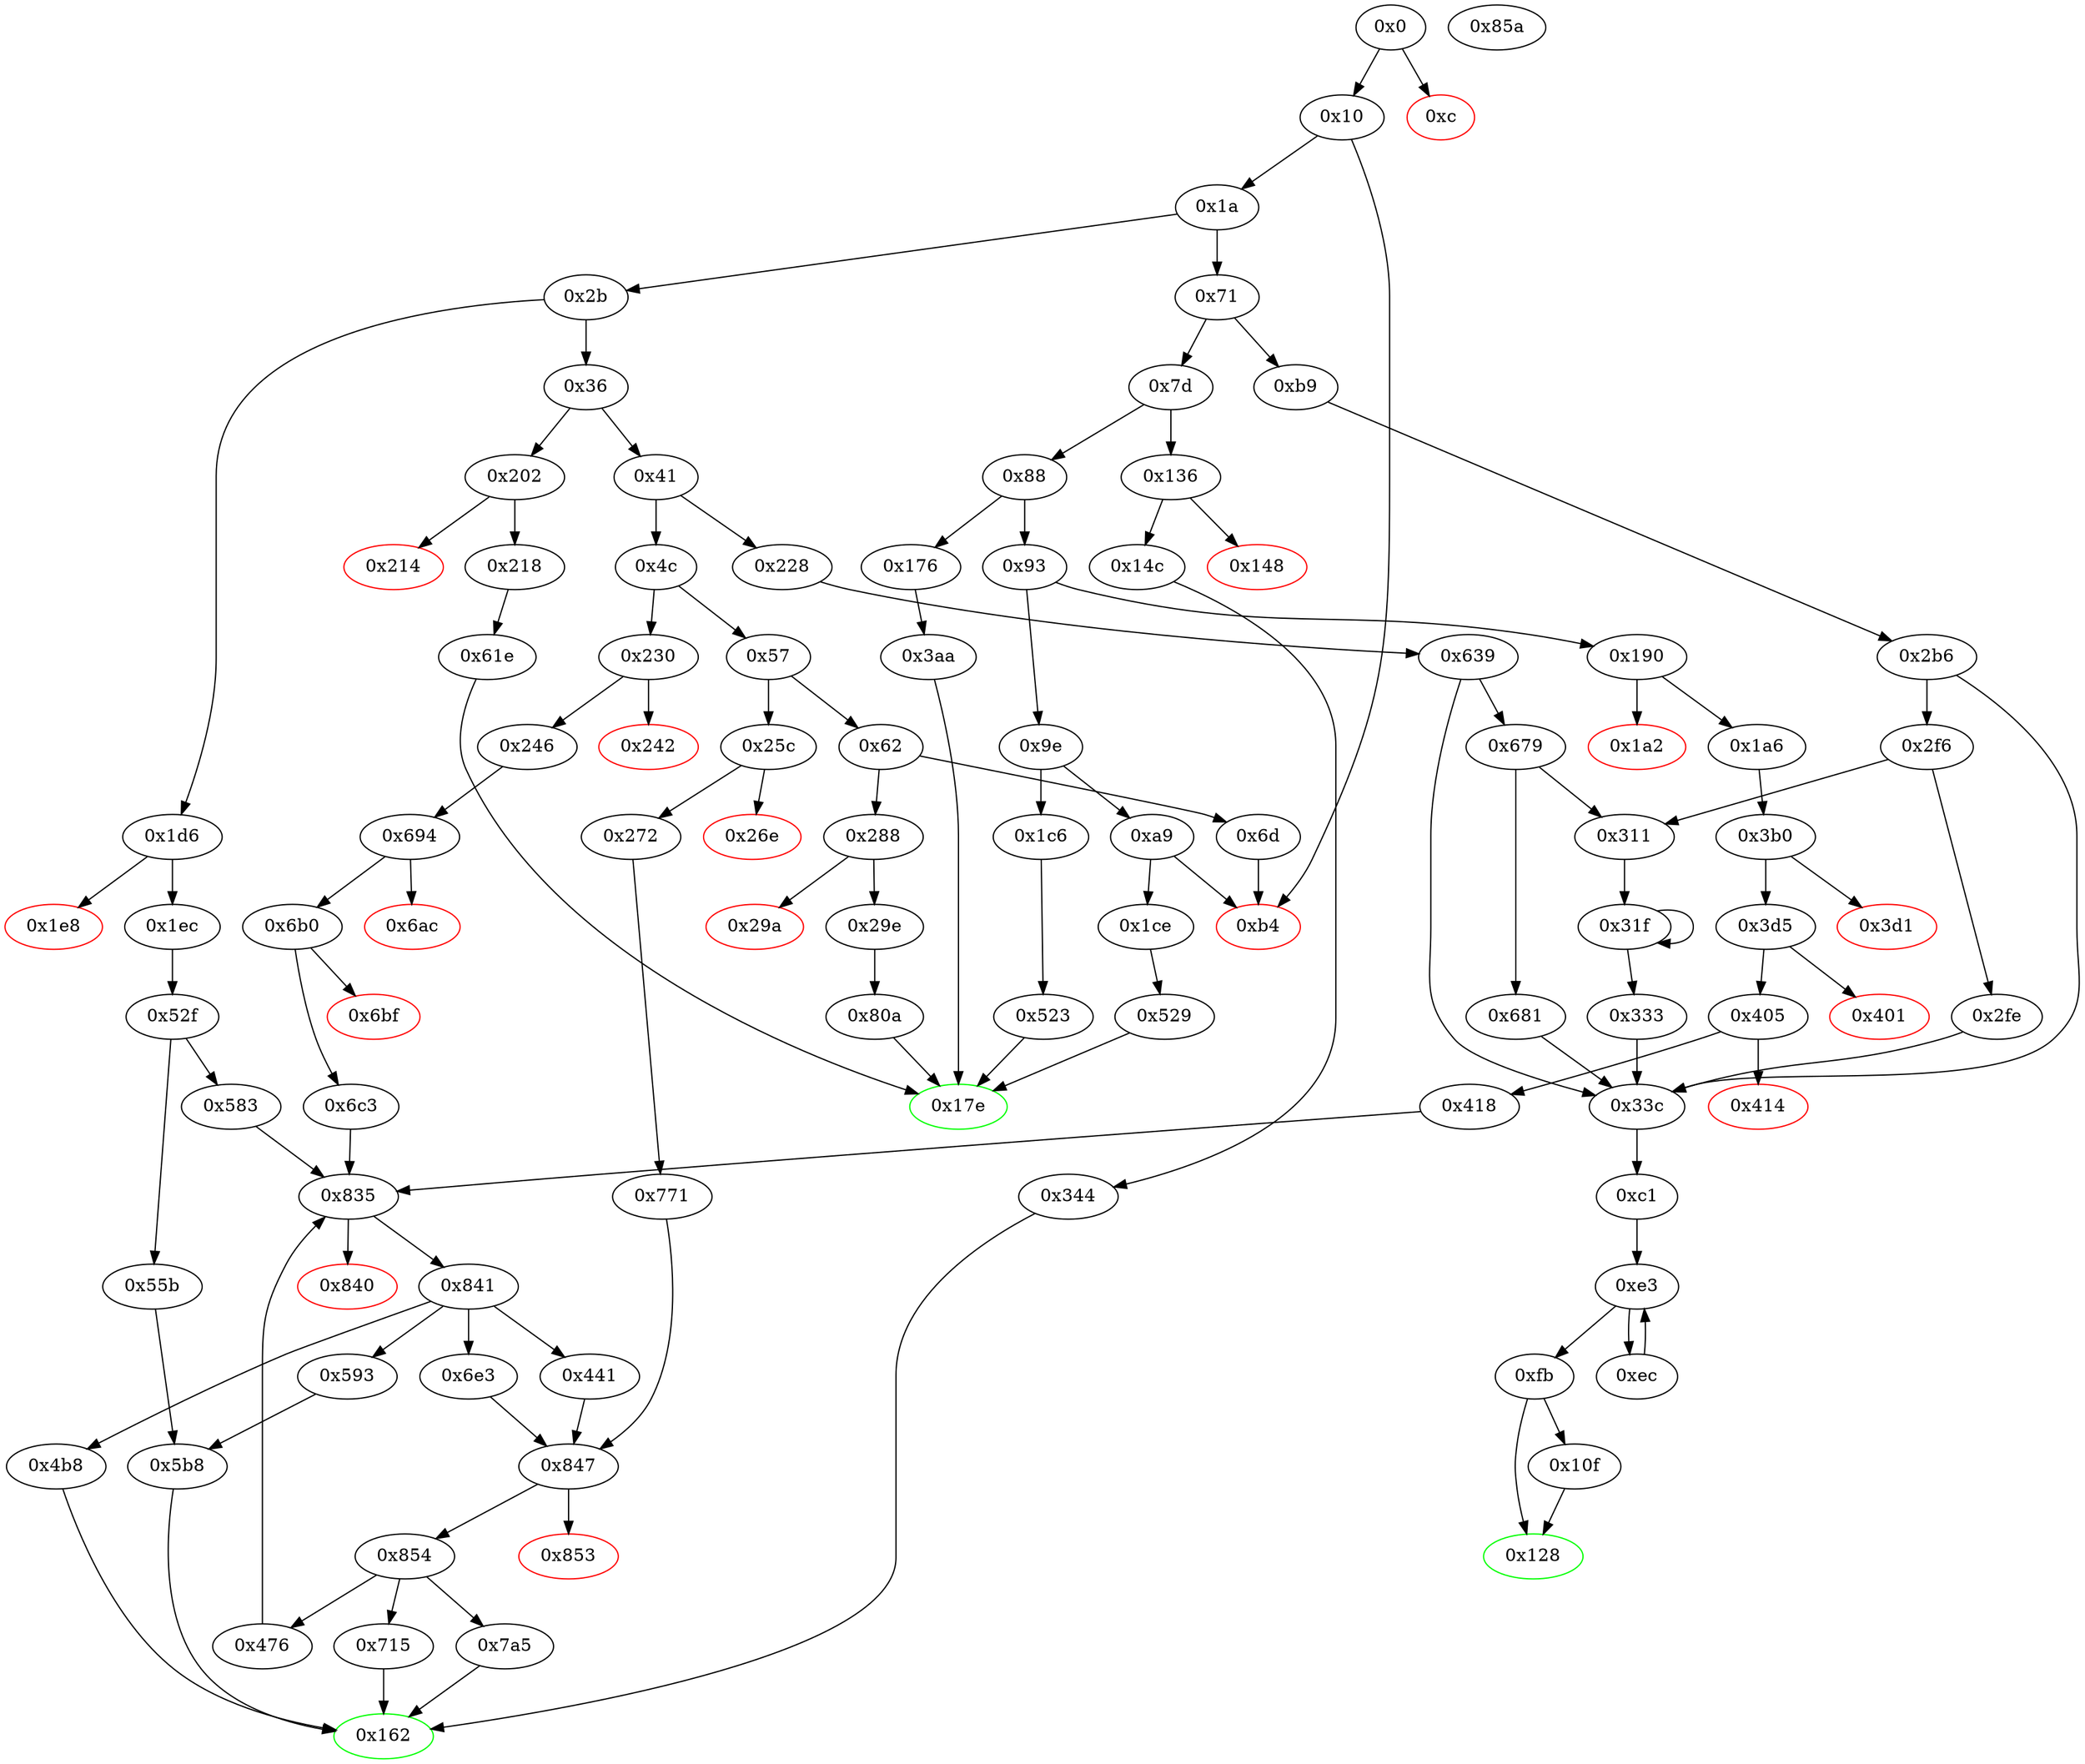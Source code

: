 digraph "" {
"0x71" [fillcolor=white, id="0x71", style=filled, tooltip="Block 0x71\n[0x71:0x7c]\n---\nPredecessors: [0x1a]\nSuccessors: [0x7d, 0xb9]\n---\n0x71 JUMPDEST\n0x72 DUP1\n0x73 PUSH4 0x6fdde03\n0x78 EQ\n0x79 PUSH2 0xb9\n0x7c JUMPI\n---\n0x71: JUMPDEST \n0x73: V36 = 0x6fdde03\n0x78: V37 = EQ 0x6fdde03 V13\n0x79: V38 = 0xb9\n0x7c: JUMPI 0xb9 V37\n---\nEntry stack: [V13]\nStack pops: 1\nStack additions: [S0]\nExit stack: [V13]\n\nDef sites:\nV13: {0x1a.0x1f}\n"];
"0xc" [color=red, fillcolor=white, id="0xc", style=filled, tooltip="Block 0xc\n[0xc:0xf]\n---\nPredecessors: [0x0]\nSuccessors: []\n---\n0xc PUSH1 0x0\n0xe DUP1\n0xf REVERT\n---\n0xc: V5 = 0x0\n0xf: REVERT 0x0 0x0\n---\nEntry stack: [V2]\nStack pops: 0\nStack additions: []\nExit stack: [V2]\n\nDef sites:\nV2: {0x0.0x5}\n"];
"0x29e" [fillcolor=white, id="0x29e", style=filled, tooltip="Block 0x29e\n[0x29e:0x2b5]\n---\nPredecessors: [0x288]\nSuccessors: [0x80a]\n---\n0x29e JUMPDEST\n0x29f POP\n0x2a0 PUSH1 0x1\n0x2a2 PUSH1 0x1\n0x2a4 PUSH1 0xa0\n0x2a6 SHL\n0x2a7 SUB\n0x2a8 DUP2\n0x2a9 CALLDATALOAD\n0x2aa DUP2\n0x2ab AND\n0x2ac SWAP2\n0x2ad PUSH1 0x20\n0x2af ADD\n0x2b0 CALLDATALOAD\n0x2b1 AND\n0x2b2 PUSH2 0x80a\n0x2b5 JUMP\n---\n0x29e: JUMPDEST \n0x2a0: V247 = 0x1\n0x2a2: V248 = 0x1\n0x2a4: V249 = 0xa0\n0x2a6: V250 = SHL 0xa0 0x1\n0x2a7: V251 = SUB 0x10000000000000000000000000000000000000000 0x1\n0x2a9: V252 = CALLDATALOAD 0x4\n0x2ab: V253 = AND 0xffffffffffffffffffffffffffffffffffffffff V252\n0x2ad: V254 = 0x20\n0x2af: V255 = ADD 0x20 0x4\n0x2b0: V256 = CALLDATALOAD 0x24\n0x2b1: V257 = AND V256 0xffffffffffffffffffffffffffffffffffffffff\n0x2b2: V258 = 0x80a\n0x2b5: JUMP 0x80a\n---\nEntry stack: [V13, 0x17e, 0x4, V241]\nStack pops: 2\nStack additions: [V253, V257]\nExit stack: [V13, 0x17e, V253, V257]\n\nDef sites:\nV13: {0x1a.0x1f}\n0x17e: {0x288.0x289}\n0x4: {0x288.0x28c}\nV241: {0x288.0x290}\n"];
"0x6d" [fillcolor=white, id="0x6d", style=filled, tooltip="Block 0x6d\n[0x6d:0x70]\n---\nPredecessors: [0x62]\nSuccessors: [0xb4]\n---\n0x6d PUSH2 0xb4\n0x70 JUMP\n---\n0x6d: V35 = 0xb4\n0x70: JUMP 0xb4\n---\nEntry stack: [V13]\nStack pops: 0\nStack additions: []\nExit stack: [V13]\n\nDef sites:\nV13: {0x1a.0x1f}\n"];
"0x4b8" [fillcolor=white, id="0x4b8", style=filled, tooltip="Block 0x4b8\n[0x4b8:0x522]\n---\nPredecessors: [0x841]\nSuccessors: [0x162]\n---\n0x4b8 JUMPDEST\n0x4b9 PUSH1 0x1\n0x4bb PUSH1 0x1\n0x4bd PUSH1 0xa0\n0x4bf SHL\n0x4c0 SUB\n0x4c1 DUP1\n0x4c2 DUP7\n0x4c3 AND\n0x4c4 PUSH1 0x0\n0x4c6 DUP2\n0x4c7 DUP2\n0x4c8 MSTORE\n0x4c9 PUSH1 0x2\n0x4cb PUSH1 0x20\n0x4cd SWAP1\n0x4ce DUP2\n0x4cf MSTORE\n0x4d0 PUSH1 0x40\n0x4d2 DUP1\n0x4d3 DUP4\n0x4d4 SHA3\n0x4d5 CALLER\n0x4d6 DUP5\n0x4d7 MSTORE\n0x4d8 DUP3\n0x4d9 MSTORE\n0x4da SWAP2\n0x4db DUP3\n0x4dc SWAP1\n0x4dd SHA3\n0x4de SWAP5\n0x4df SWAP1\n0x4e0 SWAP5\n0x4e1 SSTORE\n0x4e2 DUP1\n0x4e3 MLOAD\n0x4e4 DUP7\n0x4e5 DUP2\n0x4e6 MSTORE\n0x4e7 SWAP1\n0x4e8 MLOAD\n0x4e9 SWAP3\n0x4ea DUP8\n0x4eb AND\n0x4ec SWAP4\n0x4ed SWAP2\n0x4ee SWAP3\n0x4ef PUSH32 0xddf252ad1be2c89b69c2b068fc378daa952ba7f163c4a11628f55a4df523b3ef\n0x510 SWAP3\n0x511 SWAP2\n0x512 DUP2\n0x513 SWAP1\n0x514 SUB\n0x515 SWAP1\n0x516 SWAP2\n0x517 ADD\n0x518 SWAP1\n0x519 LOG3\n0x51a POP\n0x51b PUSH1 0x1\n0x51d SWAP4\n0x51e SWAP3\n0x51f POP\n0x520 POP\n0x521 POP\n0x522 JUMP\n---\n0x4b8: JUMPDEST \n0x4b9: V424 = 0x1\n0x4bb: V425 = 0x1\n0x4bd: V426 = 0xa0\n0x4bf: V427 = SHL 0xa0 0x1\n0x4c0: V428 = SUB 0x10000000000000000000000000000000000000000 0x1\n0x4c3: V429 = AND S4 0xffffffffffffffffffffffffffffffffffffffff\n0x4c4: V430 = 0x0\n0x4c8: M[0x0] = V429\n0x4c9: V431 = 0x2\n0x4cb: V432 = 0x20\n0x4cf: M[0x20] = 0x2\n0x4d0: V433 = 0x40\n0x4d4: V434 = SHA3 0x0 0x40\n0x4d5: V435 = CALLER\n0x4d7: M[0x0] = V435\n0x4d9: M[0x20] = V434\n0x4dd: V436 = SHA3 0x0 0x40\n0x4e1: S[V436] = V678\n0x4e3: V437 = M[0x40]\n0x4e6: M[V437] = S2\n0x4e8: V438 = M[0x40]\n0x4eb: V439 = AND S3 0xffffffffffffffffffffffffffffffffffffffff\n0x4ef: V440 = 0xddf252ad1be2c89b69c2b068fc378daa952ba7f163c4a11628f55a4df523b3ef\n0x514: V441 = SUB V437 V438\n0x517: V442 = ADD 0x20 V441\n0x519: LOG V438 V442 0xddf252ad1be2c89b69c2b068fc378daa952ba7f163c4a11628f55a4df523b3ef V429 V439\n0x51b: V443 = 0x1\n0x522: JUMP S5\n---\nEntry stack: [V13, S5, S4, S3, S2, S1, V678]\nStack pops: 6\nStack additions: [0x1]\nExit stack: [V13, 0x1]\n\nDef sites:\nV13: {0x1a.0x1f}\nS5: {0x190.0x191, 0x1a.0x1f, 0x1d6.0x1d7}\nS4: {0x230.0x231, 0x1ec.0x1f8, 0x1a6.0x1b3}\nS3: {0x246.0x252, 0x1ec.0x1fd, 0x1a6.0x1bc}\nS2: {0x246.0x257, 0x52f.0x531, 0x1a6.0x1c1}\nS1: {0x3b0.0x3bb, 0x694.0x696, 0x52f.0x553}\nV678: {0x841.0x844}\n"];
"0xb9" [fillcolor=white, id="0xb9", style=filled, tooltip="Block 0xb9\n[0xb9:0xc0]\n---\nPredecessors: [0x71]\nSuccessors: [0x2b6]\n---\n0xb9 JUMPDEST\n0xba PUSH2 0xc1\n0xbd PUSH2 0x2b6\n0xc0 JUMP\n---\n0xb9: JUMPDEST \n0xba: V55 = 0xc1\n0xbd: V56 = 0x2b6\n0xc0: JUMP 0x2b6\n---\nEntry stack: [V13]\nStack pops: 0\nStack additions: [0xc1]\nExit stack: [V13, 0xc1]\n\nDef sites:\nV13: {0x1a.0x1f}\n"];
"0x344" [fillcolor=white, id="0x344", style=filled, tooltip="Block 0x344\n[0x344:0x3a9]\n---\nPredecessors: [0x14c]\nSuccessors: [0x162]\n---\n0x344 JUMPDEST\n0x345 CALLER\n0x346 PUSH1 0x0\n0x348 DUP2\n0x349 DUP2\n0x34a MSTORE\n0x34b PUSH1 0x2\n0x34d PUSH1 0x20\n0x34f SWAP1\n0x350 DUP2\n0x351 MSTORE\n0x352 PUSH1 0x40\n0x354 DUP1\n0x355 DUP4\n0x356 SHA3\n0x357 PUSH1 0x1\n0x359 PUSH1 0x1\n0x35b PUSH1 0xa0\n0x35d SHL\n0x35e SUB\n0x35f DUP8\n0x360 AND\n0x361 DUP1\n0x362 DUP6\n0x363 MSTORE\n0x364 SWAP1\n0x365 DUP4\n0x366 MSTORE\n0x367 DUP2\n0x368 DUP5\n0x369 SHA3\n0x36a DUP7\n0x36b SWAP1\n0x36c SSTORE\n0x36d DUP2\n0x36e MLOAD\n0x36f DUP7\n0x370 DUP2\n0x371 MSTORE\n0x372 SWAP2\n0x373 MLOAD\n0x374 SWAP4\n0x375 SWAP5\n0x376 SWAP1\n0x377 SWAP4\n0x378 SWAP1\n0x379 SWAP3\n0x37a PUSH32 0x8c5be1e5ebec7d5bd14f71427d1e84f3dd0314c0f7b2291e5b200ac8c7c3b925\n0x39b SWAP3\n0x39c DUP3\n0x39d SWAP1\n0x39e SUB\n0x39f ADD\n0x3a0 SWAP1\n0x3a1 LOG3\n0x3a2 POP\n0x3a3 PUSH1 0x1\n0x3a5 SWAP3\n0x3a6 SWAP2\n0x3a7 POP\n0x3a8 POP\n0x3a9 JUMP\n---\n0x344: JUMPDEST \n0x345: V310 = CALLER\n0x346: V311 = 0x0\n0x34a: M[0x0] = V310\n0x34b: V312 = 0x2\n0x34d: V313 = 0x20\n0x351: M[0x20] = 0x2\n0x352: V314 = 0x40\n0x356: V315 = SHA3 0x0 0x40\n0x357: V316 = 0x1\n0x359: V317 = 0x1\n0x35b: V318 = 0xa0\n0x35d: V319 = SHL 0xa0 0x1\n0x35e: V320 = SUB 0x10000000000000000000000000000000000000000 0x1\n0x360: V321 = AND V110 0xffffffffffffffffffffffffffffffffffffffff\n0x363: M[0x0] = V321\n0x366: M[0x20] = V315\n0x369: V322 = SHA3 0x0 0x40\n0x36c: S[V322] = V113\n0x36e: V323 = M[0x40]\n0x371: M[V323] = V113\n0x373: V324 = M[0x40]\n0x37a: V325 = 0x8c5be1e5ebec7d5bd14f71427d1e84f3dd0314c0f7b2291e5b200ac8c7c3b925\n0x39e: V326 = SUB V323 V324\n0x39f: V327 = ADD V326 0x20\n0x3a1: LOG V324 V327 0x8c5be1e5ebec7d5bd14f71427d1e84f3dd0314c0f7b2291e5b200ac8c7c3b925 V310 V321\n0x3a3: V328 = 0x1\n0x3a9: JUMP 0x162\n---\nEntry stack: [V13, 0x162, V110, V113]\nStack pops: 3\nStack additions: [0x1]\nExit stack: [V13, 0x1]\n\nDef sites:\nV13: {0x1a.0x1f}\n0x162: {0x136.0x137}\nV110: {0x14c.0x158}\nV113: {0x14c.0x15d}\n"];
"0x840" [color=red, fillcolor=white, id="0x840", style=filled, tooltip="Block 0x840\n[0x840:0x840]\n---\nPredecessors: [0x835]\nSuccessors: []\n---\n0x840 INVALID\n---\n0x840: INVALID \n---\nEntry stack: [V13, S8, S7, S6, S5, S4, {0x441, 0x4b8, 0x593, 0x6e3}, S2, S1, 0x0]\nStack pops: 0\nStack additions: []\nExit stack: [V13, S8, S7, S6, S5, S4, {0x441, 0x4b8, 0x593, 0x6e3}, S2, S1, 0x0]\n\nDef sites:\nV13: {0x1a.0x1f}\nS8: {0x190.0x191, 0x1a.0x1f, 0x1d6.0x1d7}\nS7: {0x230.0x231, 0x1ec.0x1f8, 0x25c.0x25d, 0x1a6.0x1b3}\nS6: {0x246.0x252, 0x272.0x27e, 0x1ec.0x1fd, 0x1a6.0x1bc}\nS5: {0x246.0x257, 0x272.0x283, 0x52f.0x531, 0x1a6.0x1c1}\nS4: {0x771.0x773, 0x3b0.0x3bb, 0x694.0x696, 0x52f.0x553}\n{0x441, 0x4b8, 0x593, 0x6e3}: {0x418.0x432, 0x583.0x584, 0x6c3.0x6d4, 0x476.0x4a9}\nS2: {0x418.0x431, 0x6c3.0x6d3, 0x52f.0x553, 0x476.0x4a8}\nS1: {0x246.0x257, 0x272.0x283, 0x1ec.0x1fd, 0x1a6.0x1c1}\n0x0: {0x835.0x836}\n"];
"0x218" [fillcolor=white, id="0x218", style=filled, tooltip="Block 0x218\n[0x218:0x227]\n---\nPredecessors: [0x202]\nSuccessors: [0x61e]\n---\n0x218 JUMPDEST\n0x219 POP\n0x21a CALLDATALOAD\n0x21b PUSH1 0x1\n0x21d PUSH1 0x1\n0x21f PUSH1 0xa0\n0x221 SHL\n0x222 SUB\n0x223 AND\n0x224 PUSH2 0x61e\n0x227 JUMP\n---\n0x218: JUMPDEST \n0x21a: V188 = CALLDATALOAD 0x4\n0x21b: V189 = 0x1\n0x21d: V190 = 0x1\n0x21f: V191 = 0xa0\n0x221: V192 = SHL 0xa0 0x1\n0x222: V193 = SUB 0x10000000000000000000000000000000000000000 0x1\n0x223: V194 = AND 0xffffffffffffffffffffffffffffffffffffffff V188\n0x224: V195 = 0x61e\n0x227: JUMP 0x61e\n---\nEntry stack: [V13, 0x17e, 0x4, V182]\nStack pops: 2\nStack additions: [V194]\nExit stack: [V13, 0x17e, V194]\n\nDef sites:\nV13: {0x1a.0x1f}\n0x17e: {0x202.0x203}\n0x4: {0x202.0x206}\nV182: {0x202.0x20a}\n"];
"0xec" [fillcolor=white, id="0xec", style=filled, tooltip="Block 0xec\n[0xec:0xfa]\n---\nPredecessors: [0xe3]\nSuccessors: [0xe3]\n---\n0xec DUP2\n0xed DUP2\n0xee ADD\n0xef MLOAD\n0xf0 DUP4\n0xf1 DUP3\n0xf2 ADD\n0xf3 MSTORE\n0xf4 PUSH1 0x20\n0xf6 ADD\n0xf7 PUSH2 0xe3\n0xfa JUMP\n---\n0xee: V69 = ADD S0 V64\n0xef: V70 = M[V69]\n0xf2: V71 = ADD S0 V63\n0xf3: M[V71] = V70\n0xf4: V72 = 0x20\n0xf6: V73 = ADD 0x20 S0\n0xf7: V74 = 0xe3\n0xfa: JUMP 0xe3\n---\nEntry stack: [V13, 0xc1, S9, V58, V58, V63, V64, V62, V62, V63, V64, S0]\nStack pops: 3\nStack additions: [S2, S1, V73]\nExit stack: [V13, 0xc1, S9, V58, V58, V63, V64, V62, V62, V63, V64, V73]\n\nDef sites:\nV13: {0x1a.0x1f}\n0xc1: {0xb9.0xba, 0x228.0x229}\nS9: {0x639.0x641, 0x2b6.0x2be}\nV58: {0xc1.0xc5}\nV58: {0xc1.0xc5}\nV63: {0xc1.0xd9}\nV64: {0xc1.0xdc}\nV62: {0xc1.0xd2}\nV62: {0xc1.0xd2}\nV63: {0xc1.0xd9}\nV64: {0xc1.0xdc}\nS0: {0xc1.0xe1, 0xec.0xf6}\n"];
"0x847" [fillcolor=white, id="0x847", style=filled, tooltip="Block 0x847\n[0x847:0x852]\n---\nPredecessors: [0x441, 0x6e3, 0x771]\nSuccessors: [0x853, 0x854]\n---\n0x847 JUMPDEST\n0x848 DUP2\n0x849 DUP2\n0x84a ADD\n0x84b DUP3\n0x84c DUP2\n0x84d LT\n0x84e ISZERO\n0x84f PUSH2 0x854\n0x852 JUMPI\n---\n0x847: JUMPDEST \n0x84a: V679 = ADD S0 S1\n0x84d: V680 = LT V679 S1\n0x84e: V681 = ISZERO V680\n0x84f: V682 = 0x854\n0x852: JUMPI 0x854 V681\n---\nEntry stack: [V13, S7, S6, S5, S4, S3, {0x476, 0x715, 0x7a5}, S1, S0]\nStack pops: 2\nStack additions: [S1, S0, V679]\nExit stack: [V13, S7, S6, S5, S4, S3, {0x476, 0x715, 0x7a5}, S1, S0, V679]\n\nDef sites:\nV13: {0x1a.0x1f}\nS7: {0x190.0x191, 0x1a.0x1f, 0x1d6.0x1d7}\nS6: {0x230.0x231, 0x1ec.0x1f8, 0x25c.0x25d, 0x1a6.0x1b3}\nS5: {0x246.0x252, 0x272.0x27e, 0x1ec.0x1fd, 0x1a6.0x1bc}\nS4: {0x246.0x257, 0x272.0x283, 0x52f.0x531, 0x1a6.0x1c1}\nS3: {0x771.0x773, 0x3b0.0x3bb, 0x694.0x696, 0x52f.0x553}\n{0x476, 0x715, 0x7a5}: {0x441.0x467, 0x6e3.0x706, 0x771.0x796}\nS1: {0x441.0x466, 0x6e3.0x705, 0x771.0x795}\nS0: {0x246.0x257, 0x272.0x283, 0x52f.0x531, 0x1a6.0x1c1}\n"];
"0x88" [fillcolor=white, id="0x88", style=filled, tooltip="Block 0x88\n[0x88:0x92]\n---\nPredecessors: [0x7d]\nSuccessors: [0x93, 0x176]\n---\n0x88 DUP1\n0x89 PUSH4 0x18160ddd\n0x8e EQ\n0x8f PUSH2 0x176\n0x92 JUMPI\n---\n0x89: V42 = 0x18160ddd\n0x8e: V43 = EQ 0x18160ddd V13\n0x8f: V44 = 0x176\n0x92: JUMPI 0x176 V43\n---\nEntry stack: [V13]\nStack pops: 1\nStack additions: [S0]\nExit stack: [V13]\n\nDef sites:\nV13: {0x1a.0x1f}\n"];
"0xc1" [fillcolor=white, id="0xc1", style=filled, tooltip="Block 0xc1\n[0xc1:0xe2]\n---\nPredecessors: [0x33c]\nSuccessors: [0xe3]\n---\n0xc1 JUMPDEST\n0xc2 PUSH1 0x40\n0xc4 DUP1\n0xc5 MLOAD\n0xc6 PUSH1 0x20\n0xc8 DUP1\n0xc9 DUP3\n0xca MSTORE\n0xcb DUP4\n0xcc MLOAD\n0xcd DUP2\n0xce DUP4\n0xcf ADD\n0xd0 MSTORE\n0xd1 DUP4\n0xd2 MLOAD\n0xd3 SWAP2\n0xd4 SWAP3\n0xd5 DUP4\n0xd6 SWAP3\n0xd7 SWAP1\n0xd8 DUP4\n0xd9 ADD\n0xda SWAP2\n0xdb DUP6\n0xdc ADD\n0xdd SWAP1\n0xde DUP1\n0xdf DUP4\n0xe0 DUP4\n0xe1 PUSH1 0x0\n---\n0xc1: JUMPDEST \n0xc2: V57 = 0x40\n0xc5: V58 = M[0x40]\n0xc6: V59 = 0x20\n0xca: M[V58] = 0x20\n0xcc: V60 = M[S0]\n0xcf: V61 = ADD V58 0x20\n0xd0: M[V61] = V60\n0xd2: V62 = M[S0]\n0xd9: V63 = ADD V58 0x40\n0xdc: V64 = ADD S0 0x20\n0xe1: V65 = 0x0\n---\nEntry stack: [V13, 0xc1, S0]\nStack pops: 1\nStack additions: [S0, V58, V58, V63, V64, V62, V62, V63, V64, 0x0]\nExit stack: [V13, 0xc1, S0, V58, V58, V63, V64, V62, V62, V63, V64, 0x0]\n\nDef sites:\nV13: {0x1a.0x1f}\n0xc1: {0xb9.0xba, 0x228.0x229}\nS0: {0x639.0x641, 0x2b6.0x2be}\n"];
"0x694" [fillcolor=white, id="0x694", style=filled, tooltip="Block 0x694\n[0x694:0x6ab]\n---\nPredecessors: [0x246]\nSuccessors: [0x6ac, 0x6b0]\n---\n0x694 JUMPDEST\n0x695 CALLER\n0x696 PUSH1 0x0\n0x698 SWAP1\n0x699 DUP2\n0x69a MSTORE\n0x69b PUSH1 0x20\n0x69d DUP2\n0x69e SWAP1\n0x69f MSTORE\n0x6a0 PUSH1 0x40\n0x6a2 DUP2\n0x6a3 SHA3\n0x6a4 SLOAD\n0x6a5 DUP3\n0x6a6 GT\n0x6a7 ISZERO\n0x6a8 PUSH2 0x6b0\n0x6ab JUMPI\n---\n0x694: JUMPDEST \n0x695: V561 = CALLER\n0x696: V562 = 0x0\n0x69a: M[0x0] = V561\n0x69b: V563 = 0x20\n0x69f: M[0x20] = 0x0\n0x6a0: V564 = 0x40\n0x6a3: V565 = SHA3 0x0 0x40\n0x6a4: V566 = S[V565]\n0x6a6: V567 = GT V216 V566\n0x6a7: V568 = ISZERO V567\n0x6a8: V569 = 0x6b0\n0x6ab: JUMPI 0x6b0 V568\n---\nEntry stack: [V13, 0x162, V213, V216]\nStack pops: 1\nStack additions: [S0, 0x0]\nExit stack: [V13, 0x162, V213, V216, 0x0]\n\nDef sites:\nV13: {0x1a.0x1f}\n0x162: {0x230.0x231}\nV213: {0x246.0x252}\nV216: {0x246.0x257}\n"];
"0x80a" [fillcolor=white, id="0x80a", style=filled, tooltip="Block 0x80a\n[0x80a:0x834]\n---\nPredecessors: [0x29e]\nSuccessors: [0x17e]\n---\n0x80a JUMPDEST\n0x80b PUSH1 0x1\n0x80d PUSH1 0x1\n0x80f PUSH1 0xa0\n0x811 SHL\n0x812 SUB\n0x813 SWAP2\n0x814 DUP3\n0x815 AND\n0x816 PUSH1 0x0\n0x818 SWAP1\n0x819 DUP2\n0x81a MSTORE\n0x81b PUSH1 0x2\n0x81d PUSH1 0x20\n0x81f SWAP1\n0x820 DUP2\n0x821 MSTORE\n0x822 PUSH1 0x40\n0x824 DUP1\n0x825 DUP4\n0x826 SHA3\n0x827 SWAP4\n0x828 SWAP1\n0x829 SWAP5\n0x82a AND\n0x82b DUP3\n0x82c MSTORE\n0x82d SWAP2\n0x82e SWAP1\n0x82f SWAP2\n0x830 MSTORE\n0x831 SHA3\n0x832 SLOAD\n0x833 SWAP1\n0x834 JUMP\n---\n0x80a: JUMPDEST \n0x80b: V660 = 0x1\n0x80d: V661 = 0x1\n0x80f: V662 = 0xa0\n0x811: V663 = SHL 0xa0 0x1\n0x812: V664 = SUB 0x10000000000000000000000000000000000000000 0x1\n0x815: V665 = AND 0xffffffffffffffffffffffffffffffffffffffff V253\n0x816: V666 = 0x0\n0x81a: M[0x0] = V665\n0x81b: V667 = 0x2\n0x81d: V668 = 0x20\n0x821: M[0x20] = 0x2\n0x822: V669 = 0x40\n0x826: V670 = SHA3 0x0 0x40\n0x82a: V671 = AND 0xffffffffffffffffffffffffffffffffffffffff V257\n0x82c: M[0x0] = V671\n0x830: M[0x20] = V670\n0x831: V672 = SHA3 0x0 0x40\n0x832: V673 = S[V672]\n0x834: JUMP 0x17e\n---\nEntry stack: [V13, 0x17e, V253, V257]\nStack pops: 3\nStack additions: [V673]\nExit stack: [V13, V673]\n\nDef sites:\nV13: {0x1a.0x1f}\n0x17e: {0x288.0x289}\nV253: {0x29e.0x2ab}\nV257: {0x29e.0x2b1}\n"];
"0x10f" [fillcolor=white, id="0x10f", style=filled, tooltip="Block 0x10f\n[0x10f:0x127]\n---\nPredecessors: [0xfb]\nSuccessors: [0x128]\n---\n0x10f DUP1\n0x110 DUP3\n0x111 SUB\n0x112 DUP1\n0x113 MLOAD\n0x114 PUSH1 0x1\n0x116 DUP4\n0x117 PUSH1 0x20\n0x119 SUB\n0x11a PUSH2 0x100\n0x11d EXP\n0x11e SUB\n0x11f NOT\n0x120 AND\n0x121 DUP2\n0x122 MSTORE\n0x123 PUSH1 0x20\n0x125 ADD\n0x126 SWAP2\n0x127 POP\n---\n0x111: V80 = SUB V75 V77\n0x113: V81 = M[V80]\n0x114: V82 = 0x1\n0x117: V83 = 0x20\n0x119: V84 = SUB 0x20 V77\n0x11a: V85 = 0x100\n0x11d: V86 = EXP 0x100 V84\n0x11e: V87 = SUB V86 0x1\n0x11f: V88 = NOT V87\n0x120: V89 = AND V88 V81\n0x122: M[V80] = V89\n0x123: V90 = 0x20\n0x125: V91 = ADD 0x20 V80\n---\nEntry stack: [V13, 0xc1, S4, V58, V58, V75, V77]\nStack pops: 2\nStack additions: [V91, S0]\nExit stack: [V13, 0xc1, S4, V58, V58, V91, V77]\n\nDef sites:\nV13: {0x1a.0x1f}\n0xc1: {0xb9.0xba, 0x228.0x229}\nS4: {0x639.0x641, 0x2b6.0x2be}\nV58: {0xc1.0xc5}\nV58: {0xc1.0xc5}\nV75: {0xfb.0x104}\nV77: {0xfb.0x108}\n"];
"0x228" [fillcolor=white, id="0x228", style=filled, tooltip="Block 0x228\n[0x228:0x22f]\n---\nPredecessors: [0x41]\nSuccessors: [0x639]\n---\n0x228 JUMPDEST\n0x229 PUSH2 0xc1\n0x22c PUSH2 0x639\n0x22f JUMP\n---\n0x228: JUMPDEST \n0x229: V196 = 0xc1\n0x22c: V197 = 0x639\n0x22f: JUMP 0x639\n---\nEntry stack: [V13]\nStack pops: 0\nStack additions: [0xc1]\nExit stack: [V13, 0xc1]\n\nDef sites:\nV13: {0x1a.0x1f}\n"];
"0x5b8" [fillcolor=white, id="0x5b8", style=filled, tooltip="Block 0x5b8\n[0x5b8:0x61d]\n---\nPredecessors: [0x55b, 0x593]\nSuccessors: [0x162]\n---\n0x5b8 JUMPDEST\n0x5b9 CALLER\n0x5ba PUSH1 0x0\n0x5bc DUP2\n0x5bd DUP2\n0x5be MSTORE\n0x5bf PUSH1 0x2\n0x5c1 PUSH1 0x20\n0x5c3 SWAP1\n0x5c4 DUP2\n0x5c5 MSTORE\n0x5c6 PUSH1 0x40\n0x5c8 DUP1\n0x5c9 DUP4\n0x5ca SHA3\n0x5cb PUSH1 0x1\n0x5cd PUSH1 0x1\n0x5cf PUSH1 0xa0\n0x5d1 SHL\n0x5d2 SUB\n0x5d3 DUP10\n0x5d4 AND\n0x5d5 DUP1\n0x5d6 DUP6\n0x5d7 MSTORE\n0x5d8 SWAP1\n0x5d9 DUP4\n0x5da MSTORE\n0x5db SWAP3\n0x5dc DUP2\n0x5dd SWAP1\n0x5de SHA3\n0x5df SLOAD\n0x5e0 DUP2\n0x5e1 MLOAD\n0x5e2 SWAP1\n0x5e3 DUP2\n0x5e4 MSTORE\n0x5e5 SWAP1\n0x5e6 MLOAD\n0x5e7 SWAP3\n0x5e8 SWAP4\n0x5e9 SWAP3\n0x5ea PUSH32 0x8c5be1e5ebec7d5bd14f71427d1e84f3dd0314c0f7b2291e5b200ac8c7c3b925\n0x60b SWAP3\n0x60c SWAP2\n0x60d DUP2\n0x60e SWAP1\n0x60f SUB\n0x610 SWAP1\n0x611 SWAP2\n0x612 ADD\n0x613 SWAP1\n0x614 LOG3\n0x615 POP\n0x616 PUSH1 0x1\n0x618 SWAP4\n0x619 SWAP3\n0x61a POP\n0x61b POP\n0x61c POP\n0x61d JUMP\n---\n0x5b8: JUMPDEST \n0x5b9: V495 = CALLER\n0x5ba: V496 = 0x0\n0x5be: M[0x0] = V495\n0x5bf: V497 = 0x2\n0x5c1: V498 = 0x20\n0x5c5: M[0x20] = 0x2\n0x5c6: V499 = 0x40\n0x5ca: V500 = SHA3 0x0 0x40\n0x5cb: V501 = 0x1\n0x5cd: V502 = 0x1\n0x5cf: V503 = 0xa0\n0x5d1: V504 = SHL 0xa0 0x1\n0x5d2: V505 = SUB 0x10000000000000000000000000000000000000000 0x1\n0x5d4: V506 = AND S3 0xffffffffffffffffffffffffffffffffffffffff\n0x5d7: M[0x0] = V506\n0x5da: M[0x20] = V500\n0x5de: V507 = SHA3 0x0 0x40\n0x5df: V508 = S[V507]\n0x5e1: V509 = M[0x40]\n0x5e4: M[V509] = V508\n0x5e6: V510 = M[0x40]\n0x5ea: V511 = 0x8c5be1e5ebec7d5bd14f71427d1e84f3dd0314c0f7b2291e5b200ac8c7c3b925\n0x60f: V512 = SUB V509 V510\n0x612: V513 = ADD 0x20 V512\n0x614: LOG V510 V513 0x8c5be1e5ebec7d5bd14f71427d1e84f3dd0314c0f7b2291e5b200ac8c7c3b925 V495 V506\n0x616: V514 = 0x1\n0x61d: JUMP S4\n---\nEntry stack: [V13, S4, S3, S2, S1, S0]\nStack pops: 5\nStack additions: [0x1]\nExit stack: [V13, 0x1]\n\nDef sites:\nV13: {0x1a.0x1f}\nS4: {0x190.0x191, 0x1a.0x1f, 0x1d6.0x1d7}\nS3: {0x230.0x231, 0x1ec.0x1f8, 0x1a6.0x1b3}\nS2: {0x1ec.0x1fd, 0x1a6.0x1bc, 0x246.0x252}\nS1: {0x1a6.0x1c1, 0x52f.0x531, 0x246.0x257}\nS0: {0x3b0.0x3bb, 0x694.0x696, 0x52f.0x553}\n"];
"0x26e" [color=red, fillcolor=white, id="0x26e", style=filled, tooltip="Block 0x26e\n[0x26e:0x271]\n---\nPredecessors: [0x25c]\nSuccessors: []\n---\n0x26e PUSH1 0x0\n0x270 DUP1\n0x271 REVERT\n---\n0x26e: V226 = 0x0\n0x271: REVERT 0x0 0x0\n---\nEntry stack: [V13, 0x162, 0x4, V221]\nStack pops: 0\nStack additions: []\nExit stack: [V13, 0x162, 0x4, V221]\n\nDef sites:\nV13: {0x1a.0x1f}\n0x162: {0x25c.0x25d}\n0x4: {0x25c.0x260}\nV221: {0x25c.0x264}\n"];
"0x771" [fillcolor=white, id="0x771", style=filled, tooltip="Block 0x771\n[0x771:0x7a4]\n---\nPredecessors: [0x272]\nSuccessors: [0x847]\n---\n0x771 JUMPDEST\n0x772 CALLER\n0x773 PUSH1 0x0\n0x775 SWAP1\n0x776 DUP2\n0x777 MSTORE\n0x778 PUSH1 0x2\n0x77a PUSH1 0x20\n0x77c SWAP1\n0x77d DUP2\n0x77e MSTORE\n0x77f PUSH1 0x40\n0x781 DUP1\n0x782 DUP4\n0x783 SHA3\n0x784 PUSH1 0x1\n0x786 PUSH1 0x1\n0x788 PUSH1 0xa0\n0x78a SHL\n0x78b SUB\n0x78c DUP7\n0x78d AND\n0x78e DUP5\n0x78f MSTORE\n0x790 SWAP1\n0x791 SWAP2\n0x792 MSTORE\n0x793 DUP2\n0x794 SHA3\n0x795 SLOAD\n0x796 PUSH2 0x7a5\n0x799 SWAP1\n0x79a DUP4\n0x79b PUSH4 0xffffffff\n0x7a0 PUSH2 0x847\n0x7a3 AND\n0x7a4 JUMP\n---\n0x771: JUMPDEST \n0x772: V623 = CALLER\n0x773: V624 = 0x0\n0x777: M[0x0] = V623\n0x778: V625 = 0x2\n0x77a: V626 = 0x20\n0x77e: M[0x20] = 0x2\n0x77f: V627 = 0x40\n0x783: V628 = SHA3 0x0 0x40\n0x784: V629 = 0x1\n0x786: V630 = 0x1\n0x788: V631 = 0xa0\n0x78a: V632 = SHL 0xa0 0x1\n0x78b: V633 = SUB 0x10000000000000000000000000000000000000000 0x1\n0x78d: V634 = AND V233 0xffffffffffffffffffffffffffffffffffffffff\n0x78f: M[0x0] = V634\n0x792: M[0x20] = V628\n0x794: V635 = SHA3 0x0 0x40\n0x795: V636 = S[V635]\n0x796: V637 = 0x7a5\n0x79b: V638 = 0xffffffff\n0x7a0: V639 = 0x847\n0x7a3: V640 = AND 0x847 0xffffffff\n0x7a4: JUMP 0x847\n---\nEntry stack: [V13, 0x162, V233, V236]\nStack pops: 2\nStack additions: [S1, S0, 0x0, 0x7a5, V636, S0]\nExit stack: [V13, 0x162, V233, V236, 0x0, 0x7a5, V636, V236]\n\nDef sites:\nV13: {0x1a.0x1f}\n0x162: {0x25c.0x25d}\nV233: {0x272.0x27e}\nV236: {0x272.0x283}\n"];
"0x148" [color=red, fillcolor=white, id="0x148", style=filled, tooltip="Block 0x148\n[0x148:0x14b]\n---\nPredecessors: [0x136]\nSuccessors: []\n---\n0x148 PUSH1 0x0\n0x14a DUP1\n0x14b REVERT\n---\n0x148: V103 = 0x0\n0x14b: REVERT 0x0 0x0\n---\nEntry stack: [V13, 0x162, 0x4, V98]\nStack pops: 0\nStack additions: []\nExit stack: [V13, 0x162, 0x4, V98]\n\nDef sites:\nV13: {0x1a.0x1f}\n0x162: {0x136.0x137}\n0x4: {0x136.0x13a}\nV98: {0x136.0x13e}\n"];
"0x29a" [color=red, fillcolor=white, id="0x29a", style=filled, tooltip="Block 0x29a\n[0x29a:0x29d]\n---\nPredecessors: [0x288]\nSuccessors: []\n---\n0x29a PUSH1 0x0\n0x29c DUP1\n0x29d REVERT\n---\n0x29a: V246 = 0x0\n0x29d: REVERT 0x0 0x0\n---\nEntry stack: [V13, 0x17e, 0x4, V241]\nStack pops: 0\nStack additions: []\nExit stack: [V13, 0x17e, 0x4, V241]\n\nDef sites:\nV13: {0x1a.0x1f}\n0x17e: {0x288.0x289}\n0x4: {0x288.0x28c}\nV241: {0x288.0x290}\n"];
"0x162" [color=green, fillcolor=white, id="0x162", style=filled, tooltip="Block 0x162\n[0x162:0x175]\n---\nPredecessors: [0x344, 0x4b8, 0x5b8, 0x715, 0x7a5]\nSuccessors: []\n---\n0x162 JUMPDEST\n0x163 PUSH1 0x40\n0x165 DUP1\n0x166 MLOAD\n0x167 SWAP2\n0x168 ISZERO\n0x169 ISZERO\n0x16a DUP3\n0x16b MSTORE\n0x16c MLOAD\n0x16d SWAP1\n0x16e DUP2\n0x16f SWAP1\n0x170 SUB\n0x171 PUSH1 0x20\n0x173 ADD\n0x174 SWAP1\n0x175 RETURN\n---\n0x162: JUMPDEST \n0x163: V115 = 0x40\n0x166: V116 = M[0x40]\n0x168: V117 = ISZERO 0x1\n0x169: V118 = ISZERO 0x0\n0x16b: M[V116] = 0x1\n0x16c: V119 = M[0x40]\n0x170: V120 = SUB V116 V119\n0x171: V121 = 0x20\n0x173: V122 = ADD 0x20 V120\n0x175: RETURN V119 V122\n---\nEntry stack: [V13, S1, 0x1]\nStack pops: 1\nStack additions: []\nExit stack: [V13, S1]\n\nDef sites:\nV13: {0x1a.0x1f}\nS1: {0x190.0x191, 0x1a.0x1f}\n0x1: {0x4b8.0x51b, 0x715.0x76a, 0x5b8.0x616, 0x7a5.0x803, 0x344.0x3a3}\n"];
"0x7d" [fillcolor=white, id="0x7d", style=filled, tooltip="Block 0x7d\n[0x7d:0x87]\n---\nPredecessors: [0x71]\nSuccessors: [0x88, 0x136]\n---\n0x7d DUP1\n0x7e PUSH4 0x95ea7b3\n0x83 EQ\n0x84 PUSH2 0x136\n0x87 JUMPI\n---\n0x7e: V39 = 0x95ea7b3\n0x83: V40 = EQ 0x95ea7b3 V13\n0x84: V41 = 0x136\n0x87: JUMPI 0x136 V40\n---\nEntry stack: [V13]\nStack pops: 1\nStack additions: [S0]\nExit stack: [V13]\n\nDef sites:\nV13: {0x1a.0x1f}\n"];
"0x593" [fillcolor=white, id="0x593", style=filled, tooltip="Block 0x593\n[0x593:0x5b7]\n---\nPredecessors: [0x841]\nSuccessors: [0x5b8]\n---\n0x593 JUMPDEST\n0x594 CALLER\n0x595 PUSH1 0x0\n0x597 SWAP1\n0x598 DUP2\n0x599 MSTORE\n0x59a PUSH1 0x2\n0x59c PUSH1 0x20\n0x59e SWAP1\n0x59f DUP2\n0x5a0 MSTORE\n0x5a1 PUSH1 0x40\n0x5a3 DUP1\n0x5a4 DUP4\n0x5a5 SHA3\n0x5a6 PUSH1 0x1\n0x5a8 PUSH1 0x1\n0x5aa PUSH1 0xa0\n0x5ac SHL\n0x5ad SUB\n0x5ae DUP10\n0x5af AND\n0x5b0 DUP5\n0x5b1 MSTORE\n0x5b2 SWAP1\n0x5b3 SWAP2\n0x5b4 MSTORE\n0x5b5 SWAP1\n0x5b6 SHA3\n0x5b7 SSTORE\n---\n0x593: JUMPDEST \n0x594: V482 = CALLER\n0x595: V483 = 0x0\n0x599: M[0x0] = V482\n0x59a: V484 = 0x2\n0x59c: V485 = 0x20\n0x5a0: M[0x20] = 0x2\n0x5a1: V486 = 0x40\n0x5a5: V487 = SHA3 0x0 0x40\n0x5a6: V488 = 0x1\n0x5a8: V489 = 0x1\n0x5aa: V490 = 0xa0\n0x5ac: V491 = SHL 0xa0 0x1\n0x5ad: V492 = SUB 0x10000000000000000000000000000000000000000 0x1\n0x5af: V493 = AND S4 0xffffffffffffffffffffffffffffffffffffffff\n0x5b1: M[0x0] = V493\n0x5b4: M[0x20] = V487\n0x5b6: V494 = SHA3 0x0 0x40\n0x5b7: S[V494] = V678\n---\nEntry stack: [V13, S5, S4, S3, S2, S1, V678]\nStack pops: 5\nStack additions: [S4, S3, S2, S1]\nExit stack: [V13, S5, S4, S3, S2, S1]\n\nDef sites:\nV13: {0x1a.0x1f}\nS5: {0x190.0x191, 0x1a.0x1f, 0x1d6.0x1d7}\nS4: {0x230.0x231, 0x1ec.0x1f8, 0x1a6.0x1b3}\nS3: {0x246.0x252, 0x1ec.0x1fd, 0x1a6.0x1bc}\nS2: {0x246.0x257, 0x52f.0x531, 0x1a6.0x1c1}\nS1: {0x3b0.0x3bb, 0x694.0x696, 0x52f.0x553}\nV678: {0x841.0x844}\n"];
"0x6e3" [fillcolor=white, id="0x6e3", style=filled, tooltip="Block 0x6e3\n[0x6e3:0x714]\n---\nPredecessors: [0x841]\nSuccessors: [0x847]\n---\n0x6e3 JUMPDEST\n0x6e4 CALLER\n0x6e5 PUSH1 0x0\n0x6e7 SWAP1\n0x6e8 DUP2\n0x6e9 MSTORE\n0x6ea PUSH1 0x20\n0x6ec DUP2\n0x6ed SWAP1\n0x6ee MSTORE\n0x6ef PUSH1 0x40\n0x6f1 DUP1\n0x6f2 DUP3\n0x6f3 SHA3\n0x6f4 SWAP3\n0x6f5 SWAP1\n0x6f6 SWAP3\n0x6f7 SSTORE\n0x6f8 PUSH1 0x1\n0x6fa PUSH1 0x1\n0x6fc PUSH1 0xa0\n0x6fe SHL\n0x6ff SUB\n0x700 DUP6\n0x701 AND\n0x702 DUP2\n0x703 MSTORE\n0x704 SHA3\n0x705 SLOAD\n0x706 PUSH2 0x715\n0x709 SWAP1\n0x70a DUP4\n0x70b PUSH4 0xffffffff\n0x710 PUSH2 0x847\n0x713 AND\n0x714 JUMP\n---\n0x6e3: JUMPDEST \n0x6e4: V589 = CALLER\n0x6e5: V590 = 0x0\n0x6e9: M[0x0] = V589\n0x6ea: V591 = 0x20\n0x6ee: M[0x20] = 0x0\n0x6ef: V592 = 0x40\n0x6f3: V593 = SHA3 0x0 0x40\n0x6f7: S[V593] = V678\n0x6f8: V594 = 0x1\n0x6fa: V595 = 0x1\n0x6fc: V596 = 0xa0\n0x6fe: V597 = SHL 0xa0 0x1\n0x6ff: V598 = SUB 0x10000000000000000000000000000000000000000 0x1\n0x701: V599 = AND S3 0xffffffffffffffffffffffffffffffffffffffff\n0x703: M[0x0] = V599\n0x704: V600 = SHA3 0x0 0x40\n0x705: V601 = S[V600]\n0x706: V602 = 0x715\n0x70b: V603 = 0xffffffff\n0x710: V604 = 0x847\n0x713: V605 = AND 0x847 0xffffffff\n0x714: JUMP 0x847\n---\nEntry stack: [V13, S5, S4, S3, S2, S1, V678]\nStack pops: 4\nStack additions: [S3, S2, S1, 0x715, V601, S2]\nExit stack: [V13, S5, S4, S3, S2, S1, 0x715, V601, S2]\n\nDef sites:\nV13: {0x1a.0x1f}\nS5: {0x190.0x191, 0x1a.0x1f, 0x1d6.0x1d7}\nS4: {0x230.0x231, 0x1ec.0x1f8, 0x1a6.0x1b3}\nS3: {0x246.0x252, 0x1ec.0x1fd, 0x1a6.0x1bc}\nS2: {0x246.0x257, 0x52f.0x531, 0x1a6.0x1c1}\nS1: {0x3b0.0x3bb, 0x694.0x696, 0x52f.0x553}\nV678: {0x841.0x844}\n"];
"0x2f6" [fillcolor=white, id="0x2f6", style=filled, tooltip="Block 0x2f6\n[0x2f6:0x2fd]\n---\nPredecessors: [0x2b6]\nSuccessors: [0x2fe, 0x311]\n---\n0x2f6 DUP1\n0x2f7 PUSH1 0x1f\n0x2f9 LT\n0x2fa PUSH2 0x311\n0x2fd JUMPI\n---\n0x2f7: V284 = 0x1f\n0x2f9: V285 = LT 0x1f V274\n0x2fa: V286 = 0x311\n0x2fd: JUMPI 0x311 V285\n---\nEntry stack: [V13, 0xc1, V262, 0x3, V274, V281, 0x3, V274]\nStack pops: 1\nStack additions: [S0]\nExit stack: [V13, 0xc1, V262, 0x3, V274, V281, 0x3, V274]\n\nDef sites:\nV13: {0x1a.0x1f}\n0xc1: {0xb9.0xba}\nV262: {0x2b6.0x2be}\n0x3: {0x2b6.0x2b7}\nV274: {0x2b6.0x2d6}\nV281: {0x2b6.0x2ed}\n0x3: {0x2b6.0x2b7}\nV274: {0x2b6.0x2d6}\n"];
"0x176" [fillcolor=white, id="0x176", style=filled, tooltip="Block 0x176\n[0x176:0x17d]\n---\nPredecessors: [0x88]\nSuccessors: [0x3aa]\n---\n0x176 JUMPDEST\n0x177 PUSH2 0x17e\n0x17a PUSH2 0x3aa\n0x17d JUMP\n---\n0x176: JUMPDEST \n0x177: V123 = 0x17e\n0x17a: V124 = 0x3aa\n0x17d: JUMP 0x3aa\n---\nEntry stack: [V13]\nStack pops: 0\nStack additions: [0x17e]\nExit stack: [V13, 0x17e]\n\nDef sites:\nV13: {0x1a.0x1f}\n"];
"0x1a6" [fillcolor=white, id="0x1a6", style=filled, tooltip="Block 0x1a6\n[0x1a6:0x1c5]\n---\nPredecessors: [0x190]\nSuccessors: [0x3b0]\n---\n0x1a6 JUMPDEST\n0x1a7 POP\n0x1a8 PUSH1 0x1\n0x1aa PUSH1 0x1\n0x1ac PUSH1 0xa0\n0x1ae SHL\n0x1af SUB\n0x1b0 DUP2\n0x1b1 CALLDATALOAD\n0x1b2 DUP2\n0x1b3 AND\n0x1b4 SWAP2\n0x1b5 PUSH1 0x20\n0x1b7 DUP2\n0x1b8 ADD\n0x1b9 CALLDATALOAD\n0x1ba SWAP1\n0x1bb SWAP2\n0x1bc AND\n0x1bd SWAP1\n0x1be PUSH1 0x40\n0x1c0 ADD\n0x1c1 CALLDATALOAD\n0x1c2 PUSH2 0x3b0\n0x1c5 JUMP\n---\n0x1a6: JUMPDEST \n0x1a8: V140 = 0x1\n0x1aa: V141 = 0x1\n0x1ac: V142 = 0xa0\n0x1ae: V143 = SHL 0xa0 0x1\n0x1af: V144 = SUB 0x10000000000000000000000000000000000000000 0x1\n0x1b1: V145 = CALLDATALOAD 0x4\n0x1b3: V146 = AND 0xffffffffffffffffffffffffffffffffffffffff V145\n0x1b5: V147 = 0x20\n0x1b8: V148 = ADD 0x4 0x20\n0x1b9: V149 = CALLDATALOAD 0x24\n0x1bc: V150 = AND 0xffffffffffffffffffffffffffffffffffffffff V149\n0x1be: V151 = 0x40\n0x1c0: V152 = ADD 0x40 0x4\n0x1c1: V153 = CALLDATALOAD 0x44\n0x1c2: V154 = 0x3b0\n0x1c5: JUMP 0x3b0\n---\nEntry stack: [V13, 0x162, 0x4, V134]\nStack pops: 2\nStack additions: [V146, V150, V153]\nExit stack: [V13, 0x162, V146, V150, V153]\n\nDef sites:\nV13: {0x1a.0x1f}\n0x162: {0x190.0x191}\n0x4: {0x190.0x194}\nV134: {0x190.0x198}\n"];
"0x1ce" [fillcolor=white, id="0x1ce", style=filled, tooltip="Block 0x1ce\n[0x1ce:0x1d5]\n---\nPredecessors: [0xa9]\nSuccessors: [0x529]\n---\n0x1ce JUMPDEST\n0x1cf PUSH2 0x17e\n0x1d2 PUSH2 0x529\n0x1d5 JUMP\n---\n0x1ce: JUMPDEST \n0x1cf: V157 = 0x17e\n0x1d2: V158 = 0x529\n0x1d5: JUMP 0x529\n---\nEntry stack: [V13]\nStack pops: 0\nStack additions: [0x17e]\nExit stack: [V13, 0x17e]\n\nDef sites:\nV13: {0x1a.0x1f}\n"];
"0x841" [fillcolor=white, id="0x841", style=filled, tooltip="Block 0x841\n[0x841:0x846]\n---\nPredecessors: [0x835]\nSuccessors: [0x441, 0x4b8, 0x593, 0x6e3]\n---\n0x841 JUMPDEST\n0x842 POP\n0x843 SWAP1\n0x844 SUB\n0x845 SWAP1\n0x846 JUMP\n---\n0x841: JUMPDEST \n0x844: V678 = SUB S2 S1\n0x846: JUMP {0x441, 0x4b8, 0x593, 0x6e3}\n---\nEntry stack: [V13, S8, S7, S6, S5, S4, {0x441, 0x4b8, 0x593, 0x6e3}, S2, S1, 0x0]\nStack pops: 4\nStack additions: [V678]\nExit stack: [V13, S8, S7, S6, S5, S4, V678]\n\nDef sites:\nV13: {0x1a.0x1f}\nS8: {0x190.0x191, 0x1a.0x1f, 0x1d6.0x1d7}\nS7: {0x230.0x231, 0x1ec.0x1f8, 0x25c.0x25d, 0x1a6.0x1b3}\nS6: {0x246.0x252, 0x272.0x27e, 0x1ec.0x1fd, 0x1a6.0x1bc}\nS5: {0x246.0x257, 0x272.0x283, 0x52f.0x531, 0x1a6.0x1c1}\nS4: {0x771.0x773, 0x3b0.0x3bb, 0x694.0x696, 0x52f.0x553}\n{0x441, 0x4b8, 0x593, 0x6e3}: {0x418.0x432, 0x583.0x584, 0x6c3.0x6d4, 0x476.0x4a9}\nS2: {0x418.0x431, 0x6c3.0x6d3, 0x52f.0x553, 0x476.0x4a8}\nS1: {0x246.0x257, 0x272.0x283, 0x1ec.0x1fd, 0x1a6.0x1c1}\n0x0: {0x835.0x836}\n"];
"0x6ac" [color=red, fillcolor=white, id="0x6ac", style=filled, tooltip="Block 0x6ac\n[0x6ac:0x6af]\n---\nPredecessors: [0x694]\nSuccessors: []\n---\n0x6ac PUSH1 0x0\n0x6ae DUP1\n0x6af REVERT\n---\n0x6ac: V570 = 0x0\n0x6af: REVERT 0x0 0x0\n---\nEntry stack: [V13, 0x162, V213, V216, 0x0]\nStack pops: 0\nStack additions: []\nExit stack: [V13, 0x162, V213, V216, 0x0]\n\nDef sites:\nV13: {0x1a.0x1f}\n0x162: {0x230.0x231}\nV213: {0x246.0x252}\nV216: {0x246.0x257}\n0x0: {0x694.0x696}\n"];
"0x93" [fillcolor=white, id="0x93", style=filled, tooltip="Block 0x93\n[0x93:0x9d]\n---\nPredecessors: [0x88]\nSuccessors: [0x9e, 0x190]\n---\n0x93 DUP1\n0x94 PUSH4 0x23b872dd\n0x99 EQ\n0x9a PUSH2 0x190\n0x9d JUMPI\n---\n0x94: V45 = 0x23b872dd\n0x99: V46 = EQ 0x23b872dd V13\n0x9a: V47 = 0x190\n0x9d: JUMPI 0x190 V46\n---\nEntry stack: [V13]\nStack pops: 1\nStack additions: [S0]\nExit stack: [V13]\n\nDef sites:\nV13: {0x1a.0x1f}\n"];
"0x62" [fillcolor=white, id="0x62", style=filled, tooltip="Block 0x62\n[0x62:0x6c]\n---\nPredecessors: [0x57]\nSuccessors: [0x6d, 0x288]\n---\n0x62 DUP1\n0x63 PUSH4 0xdd62ed3e\n0x68 EQ\n0x69 PUSH2 0x288\n0x6c JUMPI\n---\n0x63: V32 = 0xdd62ed3e\n0x68: V33 = EQ 0xdd62ed3e V13\n0x69: V34 = 0x288\n0x6c: JUMPI 0x288 V33\n---\nEntry stack: [V13]\nStack pops: 1\nStack additions: [S0]\nExit stack: [V13]\n\nDef sites:\nV13: {0x1a.0x1f}\n"];
"0xe3" [fillcolor=white, id="0xe3", style=filled, tooltip="Block 0xe3\n[0xe3:0xeb]\n---\nPredecessors: [0xc1, 0xec]\nSuccessors: [0xec, 0xfb]\n---\n0xe3 JUMPDEST\n0xe4 DUP4\n0xe5 DUP2\n0xe6 LT\n0xe7 ISZERO\n0xe8 PUSH2 0xfb\n0xeb JUMPI\n---\n0xe3: JUMPDEST \n0xe6: V66 = LT S0 V62\n0xe7: V67 = ISZERO V66\n0xe8: V68 = 0xfb\n0xeb: JUMPI 0xfb V67\n---\nEntry stack: [V13, 0xc1, S9, V58, V58, V63, V64, V62, V62, V63, V64, S0]\nStack pops: 4\nStack additions: [S3, S2, S1, S0]\nExit stack: [V13, 0xc1, S9, V58, V58, V63, V64, V62, V62, V63, V64, S0]\n\nDef sites:\nV13: {0x1a.0x1f}\n0xc1: {0xb9.0xba, 0x228.0x229}\nS9: {0x639.0x641, 0x2b6.0x2be}\nV58: {0xc1.0xc5}\nV58: {0xc1.0xc5}\nV63: {0xc1.0xd9}\nV64: {0xc1.0xdc}\nV62: {0xc1.0xd2}\nV62: {0xc1.0xd2}\nV63: {0xc1.0xd9}\nV64: {0xc1.0xdc}\nS0: {0xc1.0xe1, 0xec.0xf6}\n"];
"0x418" [fillcolor=white, id="0x418", style=filled, tooltip="Block 0x418\n[0x418:0x440]\n---\nPredecessors: [0x405]\nSuccessors: [0x835]\n---\n0x418 JUMPDEST\n0x419 PUSH1 0x1\n0x41b PUSH1 0x1\n0x41d PUSH1 0xa0\n0x41f SHL\n0x420 SUB\n0x421 DUP5\n0x422 AND\n0x423 PUSH1 0x0\n0x425 SWAP1\n0x426 DUP2\n0x427 MSTORE\n0x428 PUSH1 0x20\n0x42a DUP2\n0x42b SWAP1\n0x42c MSTORE\n0x42d PUSH1 0x40\n0x42f SWAP1\n0x430 SHA3\n0x431 SLOAD\n0x432 PUSH2 0x441\n0x435 SWAP1\n0x436 DUP4\n0x437 PUSH4 0xffffffff\n0x43c PUSH2 0x835\n0x43f AND\n0x440 JUMP\n---\n0x418: JUMPDEST \n0x419: V372 = 0x1\n0x41b: V373 = 0x1\n0x41d: V374 = 0xa0\n0x41f: V375 = SHL 0xa0 0x1\n0x420: V376 = SUB 0x10000000000000000000000000000000000000000 0x1\n0x422: V377 = AND V146 0xffffffffffffffffffffffffffffffffffffffff\n0x423: V378 = 0x0\n0x427: M[0x0] = V377\n0x428: V379 = 0x20\n0x42c: M[0x20] = 0x0\n0x42d: V380 = 0x40\n0x430: V381 = SHA3 0x0 0x40\n0x431: V382 = S[V381]\n0x432: V383 = 0x441\n0x437: V384 = 0xffffffff\n0x43c: V385 = 0x835\n0x43f: V386 = AND 0x835 0xffffffff\n0x440: JUMP 0x835\n---\nEntry stack: [V13, 0x162, V146, V150, V153, 0x0]\nStack pops: 4\nStack additions: [S3, S2, S1, S0, 0x441, V382, S1]\nExit stack: [V13, 0x162, V146, V150, V153, 0x0, 0x441, V382, V153]\n\nDef sites:\nV13: {0x1a.0x1f}\n0x162: {0x190.0x191}\nV146: {0x1a6.0x1b3}\nV150: {0x1a6.0x1bc}\nV153: {0x1a6.0x1c1}\n0x0: {0x3b0.0x3bb}\n"];
"0x3d1" [color=red, fillcolor=white, id="0x3d1", style=filled, tooltip="Block 0x3d1\n[0x3d1:0x3d4]\n---\nPredecessors: [0x3b0]\nSuccessors: []\n---\n0x3d1 PUSH1 0x0\n0x3d3 DUP1\n0x3d4 REVERT\n---\n0x3d1: V345 = 0x0\n0x3d4: REVERT 0x0 0x0\n---\nEntry stack: [V13, 0x162, V146, V150, V153, 0x0]\nStack pops: 0\nStack additions: []\nExit stack: [V13, 0x162, V146, V150, V153, 0x0]\n\nDef sites:\nV13: {0x1a.0x1f}\n0x162: {0x190.0x191}\nV146: {0x1a6.0x1b3}\nV150: {0x1a6.0x1bc}\nV153: {0x1a6.0x1c1}\n0x0: {0x3b0.0x3bb}\n"];
"0x272" [fillcolor=white, id="0x272", style=filled, tooltip="Block 0x272\n[0x272:0x287]\n---\nPredecessors: [0x25c]\nSuccessors: [0x771]\n---\n0x272 JUMPDEST\n0x273 POP\n0x274 PUSH1 0x1\n0x276 PUSH1 0x1\n0x278 PUSH1 0xa0\n0x27a SHL\n0x27b SUB\n0x27c DUP2\n0x27d CALLDATALOAD\n0x27e AND\n0x27f SWAP1\n0x280 PUSH1 0x20\n0x282 ADD\n0x283 CALLDATALOAD\n0x284 PUSH2 0x771\n0x287 JUMP\n---\n0x272: JUMPDEST \n0x274: V227 = 0x1\n0x276: V228 = 0x1\n0x278: V229 = 0xa0\n0x27a: V230 = SHL 0xa0 0x1\n0x27b: V231 = SUB 0x10000000000000000000000000000000000000000 0x1\n0x27d: V232 = CALLDATALOAD 0x4\n0x27e: V233 = AND V232 0xffffffffffffffffffffffffffffffffffffffff\n0x280: V234 = 0x20\n0x282: V235 = ADD 0x20 0x4\n0x283: V236 = CALLDATALOAD 0x24\n0x284: V237 = 0x771\n0x287: JUMP 0x771\n---\nEntry stack: [V13, 0x162, 0x4, V221]\nStack pops: 2\nStack additions: [V233, V236]\nExit stack: [V13, 0x162, V233, V236]\n\nDef sites:\nV13: {0x1a.0x1f}\n0x162: {0x25c.0x25d}\n0x4: {0x25c.0x260}\nV221: {0x25c.0x264}\n"];
"0x246" [fillcolor=white, id="0x246", style=filled, tooltip="Block 0x246\n[0x246:0x25b]\n---\nPredecessors: [0x230]\nSuccessors: [0x694]\n---\n0x246 JUMPDEST\n0x247 POP\n0x248 PUSH1 0x1\n0x24a PUSH1 0x1\n0x24c PUSH1 0xa0\n0x24e SHL\n0x24f SUB\n0x250 DUP2\n0x251 CALLDATALOAD\n0x252 AND\n0x253 SWAP1\n0x254 PUSH1 0x20\n0x256 ADD\n0x257 CALLDATALOAD\n0x258 PUSH2 0x694\n0x25b JUMP\n---\n0x246: JUMPDEST \n0x248: V207 = 0x1\n0x24a: V208 = 0x1\n0x24c: V209 = 0xa0\n0x24e: V210 = SHL 0xa0 0x1\n0x24f: V211 = SUB 0x10000000000000000000000000000000000000000 0x1\n0x251: V212 = CALLDATALOAD 0x4\n0x252: V213 = AND V212 0xffffffffffffffffffffffffffffffffffffffff\n0x254: V214 = 0x20\n0x256: V215 = ADD 0x20 0x4\n0x257: V216 = CALLDATALOAD 0x24\n0x258: V217 = 0x694\n0x25b: JUMP 0x694\n---\nEntry stack: [V13, 0x162, 0x4, V201]\nStack pops: 2\nStack additions: [V213, V216]\nExit stack: [V13, 0x162, V213, V216]\n\nDef sites:\nV13: {0x1a.0x1f}\n0x162: {0x230.0x231}\n0x4: {0x230.0x234}\nV201: {0x230.0x238}\n"];
"0x61e" [fillcolor=white, id="0x61e", style=filled, tooltip="Block 0x61e\n[0x61e:0x638]\n---\nPredecessors: [0x218]\nSuccessors: [0x17e]\n---\n0x61e JUMPDEST\n0x61f PUSH1 0x1\n0x621 PUSH1 0x1\n0x623 PUSH1 0xa0\n0x625 SHL\n0x626 SUB\n0x627 AND\n0x628 PUSH1 0x0\n0x62a SWAP1\n0x62b DUP2\n0x62c MSTORE\n0x62d PUSH1 0x20\n0x62f DUP2\n0x630 SWAP1\n0x631 MSTORE\n0x632 PUSH1 0x40\n0x634 SWAP1\n0x635 SHA3\n0x636 SLOAD\n0x637 SWAP1\n0x638 JUMP\n---\n0x61e: JUMPDEST \n0x61f: V515 = 0x1\n0x621: V516 = 0x1\n0x623: V517 = 0xa0\n0x625: V518 = SHL 0xa0 0x1\n0x626: V519 = SUB 0x10000000000000000000000000000000000000000 0x1\n0x627: V520 = AND 0xffffffffffffffffffffffffffffffffffffffff V194\n0x628: V521 = 0x0\n0x62c: M[0x0] = V520\n0x62d: V522 = 0x20\n0x631: M[0x20] = 0x0\n0x632: V523 = 0x40\n0x635: V524 = SHA3 0x0 0x40\n0x636: V525 = S[V524]\n0x638: JUMP 0x17e\n---\nEntry stack: [V13, 0x17e, V194]\nStack pops: 2\nStack additions: [V525]\nExit stack: [V13, V525]\n\nDef sites:\nV13: {0x1a.0x1f}\n0x17e: {0x202.0x203}\nV194: {0x218.0x223}\n"];
"0x529" [fillcolor=white, id="0x529", style=filled, tooltip="Block 0x529\n[0x529:0x52e]\n---\nPredecessors: [0x1ce]\nSuccessors: [0x17e]\n---\n0x529 JUMPDEST\n0x52a PUSH1 0x5\n0x52c SLOAD\n0x52d DUP2\n0x52e JUMP\n---\n0x529: JUMPDEST \n0x52a: V446 = 0x5\n0x52c: V447 = S[0x5]\n0x52e: JUMP 0x17e\n---\nEntry stack: [V13, 0x17e]\nStack pops: 1\nStack additions: [S0, V447]\nExit stack: [V13, 0x17e, V447]\n\nDef sites:\nV13: {0x1a.0x1f}\n0x17e: {0x1ce.0x1cf}\n"];
"0x3aa" [fillcolor=white, id="0x3aa", style=filled, tooltip="Block 0x3aa\n[0x3aa:0x3af]\n---\nPredecessors: [0x176]\nSuccessors: [0x17e]\n---\n0x3aa JUMPDEST\n0x3ab PUSH1 0x1\n0x3ad SLOAD\n0x3ae SWAP1\n0x3af JUMP\n---\n0x3aa: JUMPDEST \n0x3ab: V329 = 0x1\n0x3ad: V330 = S[0x1]\n0x3af: JUMP 0x17e\n---\nEntry stack: [V13, 0x17e]\nStack pops: 1\nStack additions: [V330]\nExit stack: [V13, V330]\n\nDef sites:\nV13: {0x1a.0x1f}\n0x17e: {0x176.0x177}\n"];
"0x6b0" [fillcolor=white, id="0x6b0", style=filled, tooltip="Block 0x6b0\n[0x6b0:0x6be]\n---\nPredecessors: [0x694]\nSuccessors: [0x6bf, 0x6c3]\n---\n0x6b0 JUMPDEST\n0x6b1 PUSH1 0x1\n0x6b3 PUSH1 0x1\n0x6b5 PUSH1 0xa0\n0x6b7 SHL\n0x6b8 SUB\n0x6b9 DUP4\n0x6ba AND\n0x6bb PUSH2 0x6c3\n0x6be JUMPI\n---\n0x6b0: JUMPDEST \n0x6b1: V571 = 0x1\n0x6b3: V572 = 0x1\n0x6b5: V573 = 0xa0\n0x6b7: V574 = SHL 0xa0 0x1\n0x6b8: V575 = SUB 0x10000000000000000000000000000000000000000 0x1\n0x6ba: V576 = AND V213 0xffffffffffffffffffffffffffffffffffffffff\n0x6bb: V577 = 0x6c3\n0x6be: JUMPI 0x6c3 V576\n---\nEntry stack: [V13, 0x162, V213, V216, 0x0]\nStack pops: 3\nStack additions: [S2, S1, S0]\nExit stack: [V13, 0x162, V213, V216, 0x0]\n\nDef sites:\nV13: {0x1a.0x1f}\n0x162: {0x230.0x231}\nV213: {0x246.0x252}\nV216: {0x246.0x257}\n0x0: {0x694.0x696}\n"];
"0x55b" [fillcolor=white, id="0x55b", style=filled, tooltip="Block 0x55b\n[0x55b:0x582]\n---\nPredecessors: [0x52f]\nSuccessors: [0x5b8]\n---\n0x55b CALLER\n0x55c PUSH1 0x0\n0x55e SWAP1\n0x55f DUP2\n0x560 MSTORE\n0x561 PUSH1 0x2\n0x563 PUSH1 0x20\n0x565 SWAP1\n0x566 DUP2\n0x567 MSTORE\n0x568 PUSH1 0x40\n0x56a DUP1\n0x56b DUP4\n0x56c SHA3\n0x56d PUSH1 0x1\n0x56f PUSH1 0x1\n0x571 PUSH1 0xa0\n0x573 SHL\n0x574 SUB\n0x575 DUP9\n0x576 AND\n0x577 DUP5\n0x578 MSTORE\n0x579 SWAP1\n0x57a SWAP2\n0x57b MSTORE\n0x57c DUP2\n0x57d SHA3\n0x57e SSTORE\n0x57f PUSH2 0x5b8\n0x582 JUMP\n---\n0x55b: V464 = CALLER\n0x55c: V465 = 0x0\n0x560: M[0x0] = V464\n0x561: V466 = 0x2\n0x563: V467 = 0x20\n0x567: M[0x20] = 0x2\n0x568: V468 = 0x40\n0x56c: V469 = SHA3 0x0 0x40\n0x56d: V470 = 0x1\n0x56f: V471 = 0x1\n0x571: V472 = 0xa0\n0x573: V473 = SHL 0xa0 0x1\n0x574: V474 = SUB 0x10000000000000000000000000000000000000000 0x1\n0x576: V475 = AND V174 0xffffffffffffffffffffffffffffffffffffffff\n0x578: M[0x0] = V475\n0x57b: M[0x20] = V469\n0x57d: V476 = SHA3 0x0 0x40\n0x57e: S[V476] = 0x0\n0x57f: V477 = 0x5b8\n0x582: JUMP 0x5b8\n---\nEntry stack: [V13, 0x162, V174, V177, 0x0, V461]\nStack pops: 4\nStack additions: [S3, S2, S1, S0]\nExit stack: [V13, 0x162, V174, V177, 0x0, V461]\n\nDef sites:\nV13: {0x1a.0x1f}\n0x162: {0x1d6.0x1d7}\nV174: {0x1ec.0x1f8}\nV177: {0x1ec.0x1fd}\n0x0: {0x52f.0x531}\nV461: {0x52f.0x553}\n"];
"0x1a2" [color=red, fillcolor=white, id="0x1a2", style=filled, tooltip="Block 0x1a2\n[0x1a2:0x1a5]\n---\nPredecessors: [0x190]\nSuccessors: []\n---\n0x1a2 PUSH1 0x0\n0x1a4 DUP1\n0x1a5 REVERT\n---\n0x1a2: V139 = 0x0\n0x1a5: REVERT 0x0 0x0\n---\nEntry stack: [V13, 0x162, 0x4, V134]\nStack pops: 0\nStack additions: []\nExit stack: [V13, 0x162, 0x4, V134]\n\nDef sites:\nV13: {0x1a.0x1f}\n0x162: {0x190.0x191}\n0x4: {0x190.0x194}\nV134: {0x190.0x198}\n"];
"0x2b" [fillcolor=white, id="0x2b", style=filled, tooltip="Block 0x2b\n[0x2b:0x35]\n---\nPredecessors: [0x1a]\nSuccessors: [0x36, 0x1d6]\n---\n0x2b DUP1\n0x2c PUSH4 0x66188463\n0x31 EQ\n0x32 PUSH2 0x1d6\n0x35 JUMPI\n---\n0x2c: V17 = 0x66188463\n0x31: V18 = EQ 0x66188463 V13\n0x32: V19 = 0x1d6\n0x35: JUMPI 0x1d6 V18\n---\nEntry stack: [V13]\nStack pops: 1\nStack additions: [S0]\nExit stack: [V13]\n\nDef sites:\nV13: {0x1a.0x1f}\n"];
"0x202" [fillcolor=white, id="0x202", style=filled, tooltip="Block 0x202\n[0x202:0x213]\n---\nPredecessors: [0x36]\nSuccessors: [0x214, 0x218]\n---\n0x202 JUMPDEST\n0x203 PUSH2 0x17e\n0x206 PUSH1 0x4\n0x208 DUP1\n0x209 CALLDATASIZE\n0x20a SUB\n0x20b PUSH1 0x20\n0x20d DUP2\n0x20e LT\n0x20f ISZERO\n0x210 PUSH2 0x218\n0x213 JUMPI\n---\n0x202: JUMPDEST \n0x203: V179 = 0x17e\n0x206: V180 = 0x4\n0x209: V181 = CALLDATASIZE\n0x20a: V182 = SUB V181 0x4\n0x20b: V183 = 0x20\n0x20e: V184 = LT V182 0x20\n0x20f: V185 = ISZERO V184\n0x210: V186 = 0x218\n0x213: JUMPI 0x218 V185\n---\nEntry stack: [V13]\nStack pops: 0\nStack additions: [0x17e, 0x4, V182]\nExit stack: [V13, 0x17e, 0x4, V182]\n\nDef sites:\nV13: {0x1a.0x1f}\n"];
"0x2fe" [fillcolor=white, id="0x2fe", style=filled, tooltip="Block 0x2fe\n[0x2fe:0x310]\n---\nPredecessors: [0x2f6]\nSuccessors: [0x33c]\n---\n0x2fe PUSH2 0x100\n0x301 DUP1\n0x302 DUP4\n0x303 SLOAD\n0x304 DIV\n0x305 MUL\n0x306 DUP4\n0x307 MSTORE\n0x308 SWAP2\n0x309 PUSH1 0x20\n0x30b ADD\n0x30c SWAP2\n0x30d PUSH2 0x33c\n0x310 JUMP\n---\n0x2fe: V287 = 0x100\n0x303: V288 = S[0x3]\n0x304: V289 = DIV V288 0x100\n0x305: V290 = MUL V289 0x100\n0x307: M[V281] = V290\n0x309: V291 = 0x20\n0x30b: V292 = ADD 0x20 V281\n0x30d: V293 = 0x33c\n0x310: JUMP 0x33c\n---\nEntry stack: [V13, 0xc1, V262, 0x3, V274, V281, 0x3, V274]\nStack pops: 3\nStack additions: [V292, S1, S0]\nExit stack: [V13, 0xc1, V262, 0x3, V274, V292, 0x3, V274]\n\nDef sites:\nV13: {0x1a.0x1f}\n0xc1: {0xb9.0xba}\nV262: {0x2b6.0x2be}\n0x3: {0x2b6.0x2b7}\nV274: {0x2b6.0x2d6}\nV281: {0x2b6.0x2ed}\n0x3: {0x2b6.0x2b7}\nV274: {0x2b6.0x2d6}\n"];
"0x9e" [fillcolor=white, id="0x9e", style=filled, tooltip="Block 0x9e\n[0x9e:0xa8]\n---\nPredecessors: [0x93]\nSuccessors: [0xa9, 0x1c6]\n---\n0x9e DUP1\n0x9f PUSH4 0x2ff2e9dc\n0xa4 EQ\n0xa5 PUSH2 0x1c6\n0xa8 JUMPI\n---\n0x9f: V48 = 0x2ff2e9dc\n0xa4: V49 = EQ 0x2ff2e9dc V13\n0xa5: V50 = 0x1c6\n0xa8: JUMPI 0x1c6 V49\n---\nEntry stack: [V13]\nStack pops: 1\nStack additions: [S0]\nExit stack: [V13]\n\nDef sites:\nV13: {0x1a.0x1f}\n"];
"0x715" [fillcolor=white, id="0x715", style=filled, tooltip="Block 0x715\n[0x715:0x770]\n---\nPredecessors: [0x854]\nSuccessors: [0x162]\n---\n0x715 JUMPDEST\n0x716 PUSH1 0x1\n0x718 PUSH1 0x1\n0x71a PUSH1 0xa0\n0x71c SHL\n0x71d SUB\n0x71e DUP5\n0x71f AND\n0x720 PUSH1 0x0\n0x722 DUP2\n0x723 DUP2\n0x724 MSTORE\n0x725 PUSH1 0x20\n0x727 DUP2\n0x728 DUP2\n0x729 MSTORE\n0x72a PUSH1 0x40\n0x72c SWAP2\n0x72d DUP3\n0x72e SWAP1\n0x72f SHA3\n0x730 SWAP4\n0x731 SWAP1\n0x732 SWAP4\n0x733 SSTORE\n0x734 DUP1\n0x735 MLOAD\n0x736 DUP6\n0x737 DUP2\n0x738 MSTORE\n0x739 SWAP1\n0x73a MLOAD\n0x73b SWAP2\n0x73c SWAP3\n0x73d CALLER\n0x73e SWAP3\n0x73f PUSH32 0xddf252ad1be2c89b69c2b068fc378daa952ba7f163c4a11628f55a4df523b3ef\n0x760 SWAP3\n0x761 DUP2\n0x762 SWAP1\n0x763 SUB\n0x764 SWAP1\n0x765 SWAP2\n0x766 ADD\n0x767 SWAP1\n0x768 LOG3\n0x769 POP\n0x76a PUSH1 0x1\n0x76c SWAP3\n0x76d SWAP2\n0x76e POP\n0x76f POP\n0x770 JUMP\n---\n0x715: JUMPDEST \n0x716: V606 = 0x1\n0x718: V607 = 0x1\n0x71a: V608 = 0xa0\n0x71c: V609 = SHL 0xa0 0x1\n0x71d: V610 = SUB 0x10000000000000000000000000000000000000000 0x1\n0x71f: V611 = AND S3 0xffffffffffffffffffffffffffffffffffffffff\n0x720: V612 = 0x0\n0x724: M[0x0] = V611\n0x725: V613 = 0x20\n0x729: M[0x20] = 0x0\n0x72a: V614 = 0x40\n0x72f: V615 = SHA3 0x0 0x40\n0x733: S[V615] = S0\n0x735: V616 = M[0x40]\n0x738: M[V616] = S2\n0x73a: V617 = M[0x40]\n0x73d: V618 = CALLER\n0x73f: V619 = 0xddf252ad1be2c89b69c2b068fc378daa952ba7f163c4a11628f55a4df523b3ef\n0x763: V620 = SUB V616 V617\n0x766: V621 = ADD 0x20 V620\n0x768: LOG V617 V621 0xddf252ad1be2c89b69c2b068fc378daa952ba7f163c4a11628f55a4df523b3ef V618 V611\n0x76a: V622 = 0x1\n0x770: JUMP S4\n---\nEntry stack: [V13, S5, S4, S3, S2, 0x0, S0]\nStack pops: 5\nStack additions: [0x1]\nExit stack: [V13, S5, 0x1]\n\nDef sites:\nV13: {0x1a.0x1f}\nS5: {0x190.0x191, 0x1a.0x1f}\nS4: {0x230.0x231, 0x25c.0x25d, 0x1a6.0x1b3}\nS3: {0x246.0x252, 0x272.0x27e, 0x1a6.0x1bc}\nS2: {0x246.0x257, 0x272.0x283, 0x1a6.0x1c1}\n0x0: {0x771.0x773, 0x3b0.0x3bb, 0x694.0x696}\nS0: {0x847_0x6e3.0x84a, 0x847_0x771.0x84a, 0x847_0x441.0x84a}\n"];
"0x128" [color=green, fillcolor=white, id="0x128", style=filled, tooltip="Block 0x128\n[0x128:0x135]\n---\nPredecessors: [0xfb, 0x10f]\nSuccessors: []\n---\n0x128 JUMPDEST\n0x129 POP\n0x12a SWAP3\n0x12b POP\n0x12c POP\n0x12d POP\n0x12e PUSH1 0x40\n0x130 MLOAD\n0x131 DUP1\n0x132 SWAP2\n0x133 SUB\n0x134 SWAP1\n0x135 RETURN\n---\n0x128: JUMPDEST \n0x12e: V92 = 0x40\n0x130: V93 = M[0x40]\n0x133: V94 = SUB S1 V93\n0x135: RETURN V93 V94\n---\nEntry stack: [V13, 0xc1, S4, V58, V58, S1, V77]\nStack pops: 5\nStack additions: []\nExit stack: [V13, 0xc1]\n\nDef sites:\nV13: {0x1a.0x1f}\n0xc1: {0xb9.0xba, 0x228.0x229}\nS4: {0x639.0x641, 0x2b6.0x2be}\nV58: {0xc1.0xc5}\nV58: {0xc1.0xc5}\nS1: {0xfb.0x104, 0x10f.0x125}\nV77: {0xfb.0x108}\n"];
"0x190" [fillcolor=white, id="0x190", style=filled, tooltip="Block 0x190\n[0x190:0x1a1]\n---\nPredecessors: [0x93]\nSuccessors: [0x1a2, 0x1a6]\n---\n0x190 JUMPDEST\n0x191 PUSH2 0x162\n0x194 PUSH1 0x4\n0x196 DUP1\n0x197 CALLDATASIZE\n0x198 SUB\n0x199 PUSH1 0x60\n0x19b DUP2\n0x19c LT\n0x19d ISZERO\n0x19e PUSH2 0x1a6\n0x1a1 JUMPI\n---\n0x190: JUMPDEST \n0x191: V131 = 0x162\n0x194: V132 = 0x4\n0x197: V133 = CALLDATASIZE\n0x198: V134 = SUB V133 0x4\n0x199: V135 = 0x60\n0x19c: V136 = LT V134 0x60\n0x19d: V137 = ISZERO V136\n0x19e: V138 = 0x1a6\n0x1a1: JUMPI 0x1a6 V137\n---\nEntry stack: [V13]\nStack pops: 0\nStack additions: [0x162, 0x4, V134]\nExit stack: [V13, 0x162, 0x4, V134]\n\nDef sites:\nV13: {0x1a.0x1f}\n"];
"0x4c" [fillcolor=white, id="0x4c", style=filled, tooltip="Block 0x4c\n[0x4c:0x56]\n---\nPredecessors: [0x41]\nSuccessors: [0x57, 0x230]\n---\n0x4c DUP1\n0x4d PUSH4 0xa9059cbb\n0x52 EQ\n0x53 PUSH2 0x230\n0x56 JUMPI\n---\n0x4d: V26 = 0xa9059cbb\n0x52: V27 = EQ 0xa9059cbb V13\n0x53: V28 = 0x230\n0x56: JUMPI 0x230 V27\n---\nEntry stack: [V13]\nStack pops: 1\nStack additions: [S0]\nExit stack: [V13]\n\nDef sites:\nV13: {0x1a.0x1f}\n"];
"0x52f" [fillcolor=white, id="0x52f", style=filled, tooltip="Block 0x52f\n[0x52f:0x55a]\n---\nPredecessors: [0x1ec]\nSuccessors: [0x55b, 0x583]\n---\n0x52f JUMPDEST\n0x530 CALLER\n0x531 PUSH1 0x0\n0x533 SWAP1\n0x534 DUP2\n0x535 MSTORE\n0x536 PUSH1 0x2\n0x538 PUSH1 0x20\n0x53a SWAP1\n0x53b DUP2\n0x53c MSTORE\n0x53d PUSH1 0x40\n0x53f DUP1\n0x540 DUP4\n0x541 SHA3\n0x542 PUSH1 0x1\n0x544 PUSH1 0x1\n0x546 PUSH1 0xa0\n0x548 SHL\n0x549 SUB\n0x54a DUP7\n0x54b AND\n0x54c DUP5\n0x54d MSTORE\n0x54e SWAP1\n0x54f SWAP2\n0x550 MSTORE\n0x551 DUP2\n0x552 SHA3\n0x553 SLOAD\n0x554 DUP1\n0x555 DUP4\n0x556 LT\n0x557 PUSH2 0x583\n0x55a JUMPI\n---\n0x52f: JUMPDEST \n0x530: V448 = CALLER\n0x531: V449 = 0x0\n0x535: M[0x0] = V448\n0x536: V450 = 0x2\n0x538: V451 = 0x20\n0x53c: M[0x20] = 0x2\n0x53d: V452 = 0x40\n0x541: V453 = SHA3 0x0 0x40\n0x542: V454 = 0x1\n0x544: V455 = 0x1\n0x546: V456 = 0xa0\n0x548: V457 = SHL 0xa0 0x1\n0x549: V458 = SUB 0x10000000000000000000000000000000000000000 0x1\n0x54b: V459 = AND V174 0xffffffffffffffffffffffffffffffffffffffff\n0x54d: M[0x0] = V459\n0x550: M[0x20] = V453\n0x552: V460 = SHA3 0x0 0x40\n0x553: V461 = S[V460]\n0x556: V462 = LT V177 V461\n0x557: V463 = 0x583\n0x55a: JUMPI 0x583 V462\n---\nEntry stack: [V13, 0x162, V174, V177]\nStack pops: 2\nStack additions: [S1, S0, 0x0, V461]\nExit stack: [V13, 0x162, V174, V177, 0x0, V461]\n\nDef sites:\nV13: {0x1a.0x1f}\n0x162: {0x1d6.0x1d7}\nV174: {0x1ec.0x1f8}\nV177: {0x1ec.0x1fd}\n"];
"0x1c6" [fillcolor=white, id="0x1c6", style=filled, tooltip="Block 0x1c6\n[0x1c6:0x1cd]\n---\nPredecessors: [0x9e]\nSuccessors: [0x523]\n---\n0x1c6 JUMPDEST\n0x1c7 PUSH2 0x17e\n0x1ca PUSH2 0x523\n0x1cd JUMP\n---\n0x1c6: JUMPDEST \n0x1c7: V155 = 0x17e\n0x1ca: V156 = 0x523\n0x1cd: JUMP 0x523\n---\nEntry stack: [V13]\nStack pops: 0\nStack additions: [0x17e]\nExit stack: [V13, 0x17e]\n\nDef sites:\nV13: {0x1a.0x1f}\n"];
"0xa9" [fillcolor=white, id="0xa9", style=filled, tooltip="Block 0xa9\n[0xa9:0xb3]\n---\nPredecessors: [0x9e]\nSuccessors: [0xb4, 0x1ce]\n---\n0xa9 DUP1\n0xaa PUSH4 0x313ce567\n0xaf EQ\n0xb0 PUSH2 0x1ce\n0xb3 JUMPI\n---\n0xaa: V51 = 0x313ce567\n0xaf: V52 = EQ 0x313ce567 V13\n0xb0: V53 = 0x1ce\n0xb3: JUMPI 0x1ce V52\n---\nEntry stack: [V13]\nStack pops: 1\nStack additions: [S0]\nExit stack: [V13]\n\nDef sites:\nV13: {0x1a.0x1f}\n"];
"0x311" [fillcolor=white, id="0x311", style=filled, tooltip="Block 0x311\n[0x311:0x31e]\n---\nPredecessors: [0x2f6, 0x679]\nSuccessors: [0x31f]\n---\n0x311 JUMPDEST\n0x312 DUP3\n0x313 ADD\n0x314 SWAP2\n0x315 SWAP1\n0x316 PUSH1 0x0\n0x318 MSTORE\n0x319 PUSH1 0x20\n0x31b PUSH1 0x0\n0x31d SHA3\n0x31e SWAP1\n---\n0x311: JUMPDEST \n0x313: V294 = ADD S2 S0\n0x316: V295 = 0x0\n0x318: M[0x0] = {0x3, 0x4}\n0x319: V296 = 0x20\n0x31b: V297 = 0x0\n0x31d: V298 = SHA3 0x0 0x20\n---\nEntry stack: [V13, 0xc1, S5, {0x3, 0x4}, S3, S2, {0x3, 0x4}, S0]\nStack pops: 3\nStack additions: [V294, V298, S2]\nExit stack: [V13, 0xc1, S5, {0x3, 0x4}, S3, V294, V298, S2]\n\nDef sites:\nV13: {0x1a.0x1f}\n0xc1: {0xb9.0xba, 0x228.0x229}\nS5: {0x639.0x641, 0x2b6.0x2be}\n{0x3, 0x4}: {0x639.0x63a, 0x2b6.0x2b7}\nS3: {0x639.0x659, 0x2b6.0x2d6}\nS2: {0x639.0x670, 0x2b6.0x2ed}\n{0x3, 0x4}: {0x639.0x63a, 0x2b6.0x2b7}\nS0: {0x639.0x659, 0x2b6.0x2d6}\n"];
"0x242" [color=red, fillcolor=white, id="0x242", style=filled, tooltip="Block 0x242\n[0x242:0x245]\n---\nPredecessors: [0x230]\nSuccessors: []\n---\n0x242 PUSH1 0x0\n0x244 DUP1\n0x245 REVERT\n---\n0x242: V206 = 0x0\n0x245: REVERT 0x0 0x0\n---\nEntry stack: [V13, 0x162, 0x4, V201]\nStack pops: 0\nStack additions: []\nExit stack: [V13, 0x162, 0x4, V201]\n\nDef sites:\nV13: {0x1a.0x1f}\n0x162: {0x230.0x231}\n0x4: {0x230.0x234}\nV201: {0x230.0x238}\n"];
"0x853" [color=red, fillcolor=white, id="0x853", style=filled, tooltip="Block 0x853\n[0x853:0x853]\n---\nPredecessors: [0x847]\nSuccessors: []\n---\n0x853 INVALID\n---\n0x853: INVALID \n---\nEntry stack: [V13, S8, S7, S6, S5, S4, {0x476, 0x715, 0x7a5}, S2, S1, V679]\nStack pops: 0\nStack additions: []\nExit stack: [V13, S8, S7, S6, S5, S4, {0x476, 0x715, 0x7a5}, S2, S1, V679]\n\nDef sites:\nV13: {0x1a.0x1f}\nS8: {0x190.0x191, 0x1a.0x1f, 0x1d6.0x1d7}\nS7: {0x230.0x231, 0x1ec.0x1f8, 0x25c.0x25d, 0x1a6.0x1b3}\nS6: {0x246.0x252, 0x272.0x27e, 0x1ec.0x1fd, 0x1a6.0x1bc}\nS5: {0x246.0x257, 0x272.0x283, 0x52f.0x531, 0x1a6.0x1c1}\nS4: {0x771.0x773, 0x3b0.0x3bb, 0x694.0x696, 0x52f.0x553}\n{0x476, 0x715, 0x7a5}: {0x441.0x467, 0x6e3.0x706, 0x771.0x796}\nS2: {0x441.0x466, 0x6e3.0x705, 0x771.0x795}\nS1: {0x246.0x257, 0x272.0x283, 0x52f.0x531, 0x1a6.0x1c1}\nV679: {0x847.0x84a}\n"];
"0x0" [fillcolor=white, id="0x0", style=filled, tooltip="Block 0x0\n[0x0:0xb]\n---\nPredecessors: []\nSuccessors: [0xc, 0x10]\n---\n0x0 PUSH1 0x80\n0x2 PUSH1 0x40\n0x4 MSTORE\n0x5 CALLVALUE\n0x6 DUP1\n0x7 ISZERO\n0x8 PUSH2 0x10\n0xb JUMPI\n---\n0x0: V0 = 0x80\n0x2: V1 = 0x40\n0x4: M[0x40] = 0x80\n0x5: V2 = CALLVALUE\n0x7: V3 = ISZERO V2\n0x8: V4 = 0x10\n0xb: JUMPI 0x10 V3\n---\nEntry stack: []\nStack pops: 0\nStack additions: [V2]\nExit stack: [V2]\n\nDef sites:\n"];
"0x31f" [fillcolor=white, id="0x31f", style=filled, tooltip="Block 0x31f\n[0x31f:0x332]\n---\nPredecessors: [0x311, 0x31f]\nSuccessors: [0x31f, 0x333]\n---\n0x31f JUMPDEST\n0x320 DUP2\n0x321 SLOAD\n0x322 DUP2\n0x323 MSTORE\n0x324 SWAP1\n0x325 PUSH1 0x1\n0x327 ADD\n0x328 SWAP1\n0x329 PUSH1 0x20\n0x32b ADD\n0x32c DUP1\n0x32d DUP4\n0x32e GT\n0x32f PUSH2 0x31f\n0x332 JUMPI\n---\n0x31f: JUMPDEST \n0x321: V299 = S[S1]\n0x323: M[S0] = V299\n0x325: V300 = 0x1\n0x327: V301 = ADD 0x1 S1\n0x329: V302 = 0x20\n0x32b: V303 = ADD 0x20 S0\n0x32e: V304 = GT V294 V303\n0x32f: V305 = 0x31f\n0x332: JUMPI 0x31f V304\n---\nEntry stack: [V13, 0xc1, S5, {0x3, 0x4}, S3, V294, S1, S0]\nStack pops: 3\nStack additions: [S2, V301, V303]\nExit stack: [V13, 0xc1, S5, {0x3, 0x4}, S3, V294, V301, V303]\n\nDef sites:\nV13: {0x1a.0x1f}\n0xc1: {0xb9.0xba, 0x228.0x229}\nS5: {0x639.0x641, 0x2b6.0x2be}\n{0x3, 0x4}: {0x639.0x63a, 0x2b6.0x2b7}\nS3: {0x639.0x659, 0x2b6.0x2d6}\nV294: {0x311.0x313}\nS1: {0x311.0x31d, 0x31f.0x327}\nS0: {0x639.0x670, 0x31f.0x32b, 0x2b6.0x2ed}\n"];
"0x2b6" [fillcolor=white, id="0x2b6", style=filled, tooltip="Block 0x2b6\n[0x2b6:0x2f5]\n---\nPredecessors: [0xb9]\nSuccessors: [0x2f6, 0x33c]\n---\n0x2b6 JUMPDEST\n0x2b7 PUSH1 0x3\n0x2b9 DUP1\n0x2ba SLOAD\n0x2bb PUSH1 0x40\n0x2bd DUP1\n0x2be MLOAD\n0x2bf PUSH1 0x20\n0x2c1 PUSH1 0x2\n0x2c3 PUSH1 0x1\n0x2c5 DUP6\n0x2c6 AND\n0x2c7 ISZERO\n0x2c8 PUSH2 0x100\n0x2cb MUL\n0x2cc PUSH1 0x0\n0x2ce NOT\n0x2cf ADD\n0x2d0 SWAP1\n0x2d1 SWAP5\n0x2d2 AND\n0x2d3 SWAP4\n0x2d4 SWAP1\n0x2d5 SWAP4\n0x2d6 DIV\n0x2d7 PUSH1 0x1f\n0x2d9 DUP2\n0x2da ADD\n0x2db DUP5\n0x2dc SWAP1\n0x2dd DIV\n0x2de DUP5\n0x2df MUL\n0x2e0 DUP3\n0x2e1 ADD\n0x2e2 DUP5\n0x2e3 ADD\n0x2e4 SWAP1\n0x2e5 SWAP3\n0x2e6 MSTORE\n0x2e7 DUP2\n0x2e8 DUP2\n0x2e9 MSTORE\n0x2ea SWAP3\n0x2eb SWAP2\n0x2ec DUP4\n0x2ed ADD\n0x2ee DUP3\n0x2ef DUP3\n0x2f0 DUP1\n0x2f1 ISZERO\n0x2f2 PUSH2 0x33c\n0x2f5 JUMPI\n---\n0x2b6: JUMPDEST \n0x2b7: V259 = 0x3\n0x2ba: V260 = S[0x3]\n0x2bb: V261 = 0x40\n0x2be: V262 = M[0x40]\n0x2bf: V263 = 0x20\n0x2c1: V264 = 0x2\n0x2c3: V265 = 0x1\n0x2c6: V266 = AND V260 0x1\n0x2c7: V267 = ISZERO V266\n0x2c8: V268 = 0x100\n0x2cb: V269 = MUL 0x100 V267\n0x2cc: V270 = 0x0\n0x2ce: V271 = NOT 0x0\n0x2cf: V272 = ADD 0xffffffffffffffffffffffffffffffffffffffffffffffffffffffffffffffff V269\n0x2d2: V273 = AND V260 V272\n0x2d6: V274 = DIV V273 0x2\n0x2d7: V275 = 0x1f\n0x2da: V276 = ADD V274 0x1f\n0x2dd: V277 = DIV V276 0x20\n0x2df: V278 = MUL 0x20 V277\n0x2e1: V279 = ADD V262 V278\n0x2e3: V280 = ADD 0x20 V279\n0x2e6: M[0x40] = V280\n0x2e9: M[V262] = V274\n0x2ed: V281 = ADD V262 0x20\n0x2f1: V282 = ISZERO V274\n0x2f2: V283 = 0x33c\n0x2f5: JUMPI 0x33c V282\n---\nEntry stack: [V13, 0xc1]\nStack pops: 0\nStack additions: [V262, 0x3, V274, V281, 0x3, V274]\nExit stack: [V13, 0xc1, V262, 0x3, V274, V281, 0x3, V274]\n\nDef sites:\nV13: {0x1a.0x1f}\n0xc1: {0xb9.0xba}\n"];
"0x583" [fillcolor=white, id="0x583", style=filled, tooltip="Block 0x583\n[0x583:0x592]\n---\nPredecessors: [0x52f]\nSuccessors: [0x835]\n---\n0x583 JUMPDEST\n0x584 PUSH2 0x593\n0x587 DUP2\n0x588 DUP5\n0x589 PUSH4 0xffffffff\n0x58e PUSH2 0x835\n0x591 AND\n0x592 JUMP\n---\n0x583: JUMPDEST \n0x584: V478 = 0x593\n0x589: V479 = 0xffffffff\n0x58e: V480 = 0x835\n0x591: V481 = AND 0x835 0xffffffff\n0x592: JUMP 0x835\n---\nEntry stack: [V13, 0x162, V174, V177, 0x0, V461]\nStack pops: 3\nStack additions: [S2, S1, S0, 0x593, S0, S2]\nExit stack: [V13, 0x162, V174, V177, 0x0, V461, 0x593, V461, V177]\n\nDef sites:\nV13: {0x1a.0x1f}\n0x162: {0x1d6.0x1d7}\nV174: {0x1ec.0x1f8}\nV177: {0x1ec.0x1fd}\n0x0: {0x52f.0x531}\nV461: {0x52f.0x553}\n"];
"0x401" [color=red, fillcolor=white, id="0x401", style=filled, tooltip="Block 0x401\n[0x401:0x404]\n---\nPredecessors: [0x3d5]\nSuccessors: []\n---\n0x401 PUSH1 0x0\n0x403 DUP1\n0x404 REVERT\n---\n0x401: V363 = 0x0\n0x404: REVERT 0x0 0x0\n---\nEntry stack: [V13, 0x162, V146, V150, V153, 0x0]\nStack pops: 0\nStack additions: []\nExit stack: [V13, 0x162, V146, V150, V153, 0x0]\n\nDef sites:\nV13: {0x1a.0x1f}\n0x162: {0x190.0x191}\nV146: {0x1a6.0x1b3}\nV150: {0x1a6.0x1bc}\nV153: {0x1a6.0x1c1}\n0x0: {0x3b0.0x3bb}\n"];
"0x288" [fillcolor=white, id="0x288", style=filled, tooltip="Block 0x288\n[0x288:0x299]\n---\nPredecessors: [0x62]\nSuccessors: [0x29a, 0x29e]\n---\n0x288 JUMPDEST\n0x289 PUSH2 0x17e\n0x28c PUSH1 0x4\n0x28e DUP1\n0x28f CALLDATASIZE\n0x290 SUB\n0x291 PUSH1 0x40\n0x293 DUP2\n0x294 LT\n0x295 ISZERO\n0x296 PUSH2 0x29e\n0x299 JUMPI\n---\n0x288: JUMPDEST \n0x289: V238 = 0x17e\n0x28c: V239 = 0x4\n0x28f: V240 = CALLDATASIZE\n0x290: V241 = SUB V240 0x4\n0x291: V242 = 0x40\n0x294: V243 = LT V241 0x40\n0x295: V244 = ISZERO V243\n0x296: V245 = 0x29e\n0x299: JUMPI 0x29e V244\n---\nEntry stack: [V13]\nStack pops: 0\nStack additions: [0x17e, 0x4, V241]\nExit stack: [V13, 0x17e, 0x4, V241]\n\nDef sites:\nV13: {0x1a.0x1f}\n"];
"0x6c3" [fillcolor=white, id="0x6c3", style=filled, tooltip="Block 0x6c3\n[0x6c3:0x6e2]\n---\nPredecessors: [0x6b0]\nSuccessors: [0x835]\n---\n0x6c3 JUMPDEST\n0x6c4 CALLER\n0x6c5 PUSH1 0x0\n0x6c7 SWAP1\n0x6c8 DUP2\n0x6c9 MSTORE\n0x6ca PUSH1 0x20\n0x6cc DUP2\n0x6cd SWAP1\n0x6ce MSTORE\n0x6cf PUSH1 0x40\n0x6d1 SWAP1\n0x6d2 SHA3\n0x6d3 SLOAD\n0x6d4 PUSH2 0x6e3\n0x6d7 SWAP1\n0x6d8 DUP4\n0x6d9 PUSH4 0xffffffff\n0x6de PUSH2 0x835\n0x6e1 AND\n0x6e2 JUMP\n---\n0x6c3: JUMPDEST \n0x6c4: V579 = CALLER\n0x6c5: V580 = 0x0\n0x6c9: M[0x0] = V579\n0x6ca: V581 = 0x20\n0x6ce: M[0x20] = 0x0\n0x6cf: V582 = 0x40\n0x6d2: V583 = SHA3 0x0 0x40\n0x6d3: V584 = S[V583]\n0x6d4: V585 = 0x6e3\n0x6d9: V586 = 0xffffffff\n0x6de: V587 = 0x835\n0x6e1: V588 = AND 0x835 0xffffffff\n0x6e2: JUMP 0x835\n---\nEntry stack: [V13, 0x162, V213, V216, 0x0]\nStack pops: 2\nStack additions: [S1, S0, 0x6e3, V584, S1]\nExit stack: [V13, 0x162, V213, V216, 0x0, 0x6e3, V584, V216]\n\nDef sites:\nV13: {0x1a.0x1f}\n0x162: {0x230.0x231}\nV213: {0x246.0x252}\nV216: {0x246.0x257}\n0x0: {0x694.0x696}\n"];
"0x36" [fillcolor=white, id="0x36", style=filled, tooltip="Block 0x36\n[0x36:0x40]\n---\nPredecessors: [0x2b]\nSuccessors: [0x41, 0x202]\n---\n0x36 DUP1\n0x37 PUSH4 0x70a08231\n0x3c EQ\n0x3d PUSH2 0x202\n0x40 JUMPI\n---\n0x37: V20 = 0x70a08231\n0x3c: V21 = EQ 0x70a08231 V13\n0x3d: V22 = 0x202\n0x40: JUMPI 0x202 V21\n---\nEntry stack: [V13]\nStack pops: 1\nStack additions: [S0]\nExit stack: [V13]\n\nDef sites:\nV13: {0x1a.0x1f}\n"];
"0x333" [fillcolor=white, id="0x333", style=filled, tooltip="Block 0x333\n[0x333:0x33b]\n---\nPredecessors: [0x31f]\nSuccessors: [0x33c]\n---\n0x333 DUP3\n0x334 SWAP1\n0x335 SUB\n0x336 PUSH1 0x1f\n0x338 AND\n0x339 DUP3\n0x33a ADD\n0x33b SWAP2\n---\n0x335: V306 = SUB V303 V294\n0x336: V307 = 0x1f\n0x338: V308 = AND 0x1f V306\n0x33a: V309 = ADD V294 V308\n---\nEntry stack: [V13, 0xc1, S5, {0x3, 0x4}, S3, V294, V301, V303]\nStack pops: 3\nStack additions: [V309, S1, S2]\nExit stack: [V13, 0xc1, S5, {0x3, 0x4}, S3, V309, V301, V294]\n\nDef sites:\nV13: {0x1a.0x1f}\n0xc1: {0xb9.0xba, 0x228.0x229}\nS5: {0x639.0x641, 0x2b6.0x2be}\n{0x3, 0x4}: {0x639.0x63a, 0x2b6.0x2b7}\nS3: {0x639.0x659, 0x2b6.0x2d6}\nV294: {0x311.0x313}\nV301: {0x31f.0x327}\nV303: {0x31f.0x32b}\n"];
"0x57" [fillcolor=white, id="0x57", style=filled, tooltip="Block 0x57\n[0x57:0x61]\n---\nPredecessors: [0x4c]\nSuccessors: [0x62, 0x25c]\n---\n0x57 DUP1\n0x58 PUSH4 0xd73dd623\n0x5d EQ\n0x5e PUSH2 0x25c\n0x61 JUMPI\n---\n0x58: V29 = 0xd73dd623\n0x5d: V30 = EQ 0xd73dd623 V13\n0x5e: V31 = 0x25c\n0x61: JUMPI 0x25c V30\n---\nEntry stack: [V13]\nStack pops: 1\nStack additions: [S0]\nExit stack: [V13]\n\nDef sites:\nV13: {0x1a.0x1f}\n"];
"0x25c" [fillcolor=white, id="0x25c", style=filled, tooltip="Block 0x25c\n[0x25c:0x26d]\n---\nPredecessors: [0x57]\nSuccessors: [0x26e, 0x272]\n---\n0x25c JUMPDEST\n0x25d PUSH2 0x162\n0x260 PUSH1 0x4\n0x262 DUP1\n0x263 CALLDATASIZE\n0x264 SUB\n0x265 PUSH1 0x40\n0x267 DUP2\n0x268 LT\n0x269 ISZERO\n0x26a PUSH2 0x272\n0x26d JUMPI\n---\n0x25c: JUMPDEST \n0x25d: V218 = 0x162\n0x260: V219 = 0x4\n0x263: V220 = CALLDATASIZE\n0x264: V221 = SUB V220 0x4\n0x265: V222 = 0x40\n0x268: V223 = LT V221 0x40\n0x269: V224 = ISZERO V223\n0x26a: V225 = 0x272\n0x26d: JUMPI 0x272 V224\n---\nEntry stack: [V13]\nStack pops: 0\nStack additions: [0x162, 0x4, V221]\nExit stack: [V13, 0x162, 0x4, V221]\n\nDef sites:\nV13: {0x1a.0x1f}\n"];
"0x679" [fillcolor=white, id="0x679", style=filled, tooltip="Block 0x679\n[0x679:0x680]\n---\nPredecessors: [0x639]\nSuccessors: [0x311, 0x681]\n---\n0x679 DUP1\n0x67a PUSH1 0x1f\n0x67c LT\n0x67d PUSH2 0x311\n0x680 JUMPI\n---\n0x67a: V551 = 0x1f\n0x67c: V552 = LT 0x1f V541\n0x67d: V553 = 0x311\n0x680: JUMPI 0x311 V552\n---\nEntry stack: [V13, 0xc1, V529, 0x4, V541, V548, 0x4, V541]\nStack pops: 1\nStack additions: [S0]\nExit stack: [V13, 0xc1, V529, 0x4, V541, V548, 0x4, V541]\n\nDef sites:\nV13: {0x1a.0x1f}\n0xc1: {0x228.0x229}\nV529: {0x639.0x641}\n0x4: {0x639.0x63a}\nV541: {0x639.0x659}\nV548: {0x639.0x670}\n0x4: {0x639.0x63a}\nV541: {0x639.0x659}\n"];
"0x1a" [fillcolor=white, id="0x1a", style=filled, tooltip="Block 0x1a\n[0x1a:0x2a]\n---\nPredecessors: [0x10]\nSuccessors: [0x2b, 0x71]\n---\n0x1a PUSH1 0x0\n0x1c CALLDATALOAD\n0x1d PUSH1 0xe0\n0x1f SHR\n0x20 DUP1\n0x21 PUSH4 0x66188463\n0x26 GT\n0x27 PUSH2 0x71\n0x2a JUMPI\n---\n0x1a: V10 = 0x0\n0x1c: V11 = CALLDATALOAD 0x0\n0x1d: V12 = 0xe0\n0x1f: V13 = SHR 0xe0 V11\n0x21: V14 = 0x66188463\n0x26: V15 = GT 0x66188463 V13\n0x27: V16 = 0x71\n0x2a: JUMPI 0x71 V15\n---\nEntry stack: []\nStack pops: 0\nStack additions: [V13]\nExit stack: [V13]\n\nDef sites:\n"];
"0x230" [fillcolor=white, id="0x230", style=filled, tooltip="Block 0x230\n[0x230:0x241]\n---\nPredecessors: [0x4c]\nSuccessors: [0x242, 0x246]\n---\n0x230 JUMPDEST\n0x231 PUSH2 0x162\n0x234 PUSH1 0x4\n0x236 DUP1\n0x237 CALLDATASIZE\n0x238 SUB\n0x239 PUSH1 0x40\n0x23b DUP2\n0x23c LT\n0x23d ISZERO\n0x23e PUSH2 0x246\n0x241 JUMPI\n---\n0x230: JUMPDEST \n0x231: V198 = 0x162\n0x234: V199 = 0x4\n0x237: V200 = CALLDATASIZE\n0x238: V201 = SUB V200 0x4\n0x239: V202 = 0x40\n0x23c: V203 = LT V201 0x40\n0x23d: V204 = ISZERO V203\n0x23e: V205 = 0x246\n0x241: JUMPI 0x246 V204\n---\nEntry stack: [V13]\nStack pops: 0\nStack additions: [0x162, 0x4, V201]\nExit stack: [V13, 0x162, 0x4, V201]\n\nDef sites:\nV13: {0x1a.0x1f}\n"];
"0x414" [color=red, fillcolor=white, id="0x414", style=filled, tooltip="Block 0x414\n[0x414:0x417]\n---\nPredecessors: [0x405]\nSuccessors: []\n---\n0x414 PUSH1 0x0\n0x416 DUP1\n0x417 REVERT\n---\n0x414: V371 = 0x0\n0x417: REVERT 0x0 0x0\n---\nEntry stack: [V13, 0x162, V146, V150, V153, 0x0]\nStack pops: 0\nStack additions: []\nExit stack: [V13, 0x162, V146, V150, V153, 0x0]\n\nDef sites:\nV13: {0x1a.0x1f}\n0x162: {0x190.0x191}\nV146: {0x1a6.0x1b3}\nV150: {0x1a6.0x1bc}\nV153: {0x1a6.0x1c1}\n0x0: {0x3b0.0x3bb}\n"];
"0x3d5" [fillcolor=white, id="0x3d5", style=filled, tooltip="Block 0x3d5\n[0x3d5:0x400]\n---\nPredecessors: [0x3b0]\nSuccessors: [0x401, 0x405]\n---\n0x3d5 JUMPDEST\n0x3d6 PUSH1 0x1\n0x3d8 PUSH1 0x1\n0x3da PUSH1 0xa0\n0x3dc SHL\n0x3dd SUB\n0x3de DUP5\n0x3df AND\n0x3e0 PUSH1 0x0\n0x3e2 SWAP1\n0x3e3 DUP2\n0x3e4 MSTORE\n0x3e5 PUSH1 0x2\n0x3e7 PUSH1 0x20\n0x3e9 SWAP1\n0x3ea DUP2\n0x3eb MSTORE\n0x3ec PUSH1 0x40\n0x3ee DUP1\n0x3ef DUP4\n0x3f0 SHA3\n0x3f1 CALLER\n0x3f2 DUP5\n0x3f3 MSTORE\n0x3f4 SWAP1\n0x3f5 SWAP2\n0x3f6 MSTORE\n0x3f7 SWAP1\n0x3f8 SHA3\n0x3f9 SLOAD\n0x3fa DUP3\n0x3fb GT\n0x3fc ISZERO\n0x3fd PUSH2 0x405\n0x400 JUMPI\n---\n0x3d5: JUMPDEST \n0x3d6: V346 = 0x1\n0x3d8: V347 = 0x1\n0x3da: V348 = 0xa0\n0x3dc: V349 = SHL 0xa0 0x1\n0x3dd: V350 = SUB 0x10000000000000000000000000000000000000000 0x1\n0x3df: V351 = AND V146 0xffffffffffffffffffffffffffffffffffffffff\n0x3e0: V352 = 0x0\n0x3e4: M[0x0] = V351\n0x3e5: V353 = 0x2\n0x3e7: V354 = 0x20\n0x3eb: M[0x20] = 0x2\n0x3ec: V355 = 0x40\n0x3f0: V356 = SHA3 0x0 0x40\n0x3f1: V357 = CALLER\n0x3f3: M[0x0] = V357\n0x3f6: M[0x20] = V356\n0x3f8: V358 = SHA3 0x0 0x40\n0x3f9: V359 = S[V358]\n0x3fb: V360 = GT V153 V359\n0x3fc: V361 = ISZERO V360\n0x3fd: V362 = 0x405\n0x400: JUMPI 0x405 V361\n---\nEntry stack: [V13, 0x162, V146, V150, V153, 0x0]\nStack pops: 4\nStack additions: [S3, S2, S1, S0]\nExit stack: [V13, 0x162, V146, V150, V153, 0x0]\n\nDef sites:\nV13: {0x1a.0x1f}\n0x162: {0x190.0x191}\nV146: {0x1a6.0x1b3}\nV150: {0x1a6.0x1bc}\nV153: {0x1a6.0x1c1}\n0x0: {0x3b0.0x3bb}\n"];
"0x14c" [fillcolor=white, id="0x14c", style=filled, tooltip="Block 0x14c\n[0x14c:0x161]\n---\nPredecessors: [0x136]\nSuccessors: [0x344]\n---\n0x14c JUMPDEST\n0x14d POP\n0x14e PUSH1 0x1\n0x150 PUSH1 0x1\n0x152 PUSH1 0xa0\n0x154 SHL\n0x155 SUB\n0x156 DUP2\n0x157 CALLDATALOAD\n0x158 AND\n0x159 SWAP1\n0x15a PUSH1 0x20\n0x15c ADD\n0x15d CALLDATALOAD\n0x15e PUSH2 0x344\n0x161 JUMP\n---\n0x14c: JUMPDEST \n0x14e: V104 = 0x1\n0x150: V105 = 0x1\n0x152: V106 = 0xa0\n0x154: V107 = SHL 0xa0 0x1\n0x155: V108 = SUB 0x10000000000000000000000000000000000000000 0x1\n0x157: V109 = CALLDATALOAD 0x4\n0x158: V110 = AND V109 0xffffffffffffffffffffffffffffffffffffffff\n0x15a: V111 = 0x20\n0x15c: V112 = ADD 0x20 0x4\n0x15d: V113 = CALLDATALOAD 0x24\n0x15e: V114 = 0x344\n0x161: JUMP 0x344\n---\nEntry stack: [V13, 0x162, 0x4, V98]\nStack pops: 2\nStack additions: [V110, V113]\nExit stack: [V13, 0x162, V110, V113]\n\nDef sites:\nV13: {0x1a.0x1f}\n0x162: {0x136.0x137}\n0x4: {0x136.0x13a}\nV98: {0x136.0x13e}\n"];
"0x7a5" [fillcolor=white, id="0x7a5", style=filled, tooltip="Block 0x7a5\n[0x7a5:0x809]\n---\nPredecessors: [0x854]\nSuccessors: [0x162]\n---\n0x7a5 JUMPDEST\n0x7a6 CALLER\n0x7a7 PUSH1 0x0\n0x7a9 DUP2\n0x7aa DUP2\n0x7ab MSTORE\n0x7ac PUSH1 0x2\n0x7ae PUSH1 0x20\n0x7b0 SWAP1\n0x7b1 DUP2\n0x7b2 MSTORE\n0x7b3 PUSH1 0x40\n0x7b5 DUP1\n0x7b6 DUP4\n0x7b7 SHA3\n0x7b8 PUSH1 0x1\n0x7ba PUSH1 0x1\n0x7bc PUSH1 0xa0\n0x7be SHL\n0x7bf SUB\n0x7c0 DUP10\n0x7c1 AND\n0x7c2 DUP1\n0x7c3 DUP6\n0x7c4 MSTORE\n0x7c5 SWAP1\n0x7c6 DUP4\n0x7c7 MSTORE\n0x7c8 SWAP3\n0x7c9 DUP2\n0x7ca SWAP1\n0x7cb SHA3\n0x7cc DUP6\n0x7cd SWAP1\n0x7ce SSTORE\n0x7cf DUP1\n0x7d0 MLOAD\n0x7d1 SWAP5\n0x7d2 DUP6\n0x7d3 MSTORE\n0x7d4 MLOAD\n0x7d5 SWAP2\n0x7d6 SWAP4\n0x7d7 PUSH32 0x8c5be1e5ebec7d5bd14f71427d1e84f3dd0314c0f7b2291e5b200ac8c7c3b925\n0x7f8 SWAP3\n0x7f9 SWAP1\n0x7fa DUP2\n0x7fb SWAP1\n0x7fc SUB\n0x7fd SWAP1\n0x7fe SWAP2\n0x7ff ADD\n0x800 SWAP1\n0x801 LOG3\n0x802 POP\n0x803 PUSH1 0x1\n0x805 SWAP3\n0x806 SWAP2\n0x807 POP\n0x808 POP\n0x809 JUMP\n---\n0x7a5: JUMPDEST \n0x7a6: V641 = CALLER\n0x7a7: V642 = 0x0\n0x7ab: M[0x0] = V641\n0x7ac: V643 = 0x2\n0x7ae: V644 = 0x20\n0x7b2: M[0x20] = 0x2\n0x7b3: V645 = 0x40\n0x7b7: V646 = SHA3 0x0 0x40\n0x7b8: V647 = 0x1\n0x7ba: V648 = 0x1\n0x7bc: V649 = 0xa0\n0x7be: V650 = SHL 0xa0 0x1\n0x7bf: V651 = SUB 0x10000000000000000000000000000000000000000 0x1\n0x7c1: V652 = AND S3 0xffffffffffffffffffffffffffffffffffffffff\n0x7c4: M[0x0] = V652\n0x7c7: M[0x20] = V646\n0x7cb: V653 = SHA3 0x0 0x40\n0x7ce: S[V653] = S0\n0x7d0: V654 = M[0x40]\n0x7d3: M[V654] = S0\n0x7d4: V655 = M[0x40]\n0x7d7: V656 = 0x8c5be1e5ebec7d5bd14f71427d1e84f3dd0314c0f7b2291e5b200ac8c7c3b925\n0x7fc: V657 = SUB V654 V655\n0x7ff: V658 = ADD 0x20 V657\n0x801: LOG V655 V658 0x8c5be1e5ebec7d5bd14f71427d1e84f3dd0314c0f7b2291e5b200ac8c7c3b925 V641 V652\n0x803: V659 = 0x1\n0x809: JUMP S4\n---\nEntry stack: [V13, S5, S4, S3, S2, 0x0, S0]\nStack pops: 5\nStack additions: [0x1]\nExit stack: [V13, S5, 0x1]\n\nDef sites:\nV13: {0x1a.0x1f}\nS5: {0x190.0x191, 0x1a.0x1f}\nS4: {0x230.0x231, 0x25c.0x25d, 0x1a6.0x1b3}\nS3: {0x246.0x252, 0x272.0x27e, 0x1a6.0x1bc}\nS2: {0x246.0x257, 0x272.0x283, 0x1a6.0x1c1}\n0x0: {0x771.0x773, 0x3b0.0x3bb, 0x694.0x696}\nS0: {0x847_0x6e3.0x84a, 0x847_0x771.0x84a, 0x847_0x441.0x84a}\n"];
"0x6bf" [color=red, fillcolor=white, id="0x6bf", style=filled, tooltip="Block 0x6bf\n[0x6bf:0x6c2]\n---\nPredecessors: [0x6b0]\nSuccessors: []\n---\n0x6bf PUSH1 0x0\n0x6c1 DUP1\n0x6c2 REVERT\n---\n0x6bf: V578 = 0x0\n0x6c2: REVERT 0x0 0x0\n---\nEntry stack: [V13, 0x162, V213, V216, 0x0]\nStack pops: 0\nStack additions: []\nExit stack: [V13, 0x162, V213, V216, 0x0]\n\nDef sites:\nV13: {0x1a.0x1f}\n0x162: {0x230.0x231}\nV213: {0x246.0x252}\nV216: {0x246.0x257}\n0x0: {0x694.0x696}\n"];
"0x639" [fillcolor=white, id="0x639", style=filled, tooltip="Block 0x639\n[0x639:0x678]\n---\nPredecessors: [0x228]\nSuccessors: [0x33c, 0x679]\n---\n0x639 JUMPDEST\n0x63a PUSH1 0x4\n0x63c DUP1\n0x63d SLOAD\n0x63e PUSH1 0x40\n0x640 DUP1\n0x641 MLOAD\n0x642 PUSH1 0x20\n0x644 PUSH1 0x2\n0x646 PUSH1 0x1\n0x648 DUP6\n0x649 AND\n0x64a ISZERO\n0x64b PUSH2 0x100\n0x64e MUL\n0x64f PUSH1 0x0\n0x651 NOT\n0x652 ADD\n0x653 SWAP1\n0x654 SWAP5\n0x655 AND\n0x656 SWAP4\n0x657 SWAP1\n0x658 SWAP4\n0x659 DIV\n0x65a PUSH1 0x1f\n0x65c DUP2\n0x65d ADD\n0x65e DUP5\n0x65f SWAP1\n0x660 DIV\n0x661 DUP5\n0x662 MUL\n0x663 DUP3\n0x664 ADD\n0x665 DUP5\n0x666 ADD\n0x667 SWAP1\n0x668 SWAP3\n0x669 MSTORE\n0x66a DUP2\n0x66b DUP2\n0x66c MSTORE\n0x66d SWAP3\n0x66e SWAP2\n0x66f DUP4\n0x670 ADD\n0x671 DUP3\n0x672 DUP3\n0x673 DUP1\n0x674 ISZERO\n0x675 PUSH2 0x33c\n0x678 JUMPI\n---\n0x639: JUMPDEST \n0x63a: V526 = 0x4\n0x63d: V527 = S[0x4]\n0x63e: V528 = 0x40\n0x641: V529 = M[0x40]\n0x642: V530 = 0x20\n0x644: V531 = 0x2\n0x646: V532 = 0x1\n0x649: V533 = AND V527 0x1\n0x64a: V534 = ISZERO V533\n0x64b: V535 = 0x100\n0x64e: V536 = MUL 0x100 V534\n0x64f: V537 = 0x0\n0x651: V538 = NOT 0x0\n0x652: V539 = ADD 0xffffffffffffffffffffffffffffffffffffffffffffffffffffffffffffffff V536\n0x655: V540 = AND V527 V539\n0x659: V541 = DIV V540 0x2\n0x65a: V542 = 0x1f\n0x65d: V543 = ADD V541 0x1f\n0x660: V544 = DIV V543 0x20\n0x662: V545 = MUL 0x20 V544\n0x664: V546 = ADD V529 V545\n0x666: V547 = ADD 0x20 V546\n0x669: M[0x40] = V547\n0x66c: M[V529] = V541\n0x670: V548 = ADD V529 0x20\n0x674: V549 = ISZERO V541\n0x675: V550 = 0x33c\n0x678: JUMPI 0x33c V549\n---\nEntry stack: [V13, 0xc1]\nStack pops: 0\nStack additions: [V529, 0x4, V541, V548, 0x4, V541]\nExit stack: [V13, 0xc1, V529, 0x4, V541, V548, 0x4, V541]\n\nDef sites:\nV13: {0x1a.0x1f}\n0xc1: {0x228.0x229}\n"];
"0x136" [fillcolor=white, id="0x136", style=filled, tooltip="Block 0x136\n[0x136:0x147]\n---\nPredecessors: [0x7d]\nSuccessors: [0x148, 0x14c]\n---\n0x136 JUMPDEST\n0x137 PUSH2 0x162\n0x13a PUSH1 0x4\n0x13c DUP1\n0x13d CALLDATASIZE\n0x13e SUB\n0x13f PUSH1 0x40\n0x141 DUP2\n0x142 LT\n0x143 ISZERO\n0x144 PUSH2 0x14c\n0x147 JUMPI\n---\n0x136: JUMPDEST \n0x137: V95 = 0x162\n0x13a: V96 = 0x4\n0x13d: V97 = CALLDATASIZE\n0x13e: V98 = SUB V97 0x4\n0x13f: V99 = 0x40\n0x142: V100 = LT V98 0x40\n0x143: V101 = ISZERO V100\n0x144: V102 = 0x14c\n0x147: JUMPI 0x14c V101\n---\nEntry stack: [V13]\nStack pops: 0\nStack additions: [0x162, 0x4, V98]\nExit stack: [V13, 0x162, 0x4, V98]\n\nDef sites:\nV13: {0x1a.0x1f}\n"];
"0x33c" [fillcolor=white, id="0x33c", style=filled, tooltip="Block 0x33c\n[0x33c:0x343]\n---\nPredecessors: [0x2b6, 0x2fe, 0x333, 0x639, 0x681]\nSuccessors: [0xc1]\n---\n0x33c JUMPDEST\n0x33d POP\n0x33e POP\n0x33f POP\n0x340 POP\n0x341 POP\n0x342 DUP2\n0x343 JUMP\n---\n0x33c: JUMPDEST \n0x343: JUMP 0xc1\n---\nEntry stack: [V13, 0xc1, S5, {0x3, 0x4}, S3, S2, S1, S0]\nStack pops: 7\nStack additions: [S6, S5]\nExit stack: [V13, 0xc1, S5]\n\nDef sites:\nV13: {0x1a.0x1f}\n0xc1: {0xb9.0xba, 0x228.0x229}\nS5: {0x639.0x641, 0x2b6.0x2be}\n{0x3, 0x4}: {0x639.0x63a, 0x2b6.0x2b7}\nS3: {0x639.0x659, 0x2b6.0x2d6}\nS2: {0x639.0x670, 0x333.0x33a, 0x681.0x68e, 0x2fe.0x30b, 0x2b6.0x2ed}\nS1: {0x639.0x63a, 0x31f.0x327, 0x2b6.0x2b7}\nS0: {0x311.0x313, 0x639.0x659, 0x2b6.0x2d6}\n"];
"0xb4" [color=red, fillcolor=white, id="0xb4", style=filled, tooltip="Block 0xb4\n[0xb4:0xb8]\n---\nPredecessors: [0x10, 0x6d, 0xa9]\nSuccessors: []\n---\n0xb4 JUMPDEST\n0xb5 PUSH1 0x0\n0xb7 DUP1\n0xb8 REVERT\n---\n0xb4: JUMPDEST \n0xb5: V54 = 0x0\n0xb8: REVERT 0x0 0x0\n---\nEntry stack: [V13]\nStack pops: 0\nStack additions: []\nExit stack: [V13]\n\nDef sites:\nV13: {0x1a.0x1f}\n"];
"0x1e8" [color=red, fillcolor=white, id="0x1e8", style=filled, tooltip="Block 0x1e8\n[0x1e8:0x1eb]\n---\nPredecessors: [0x1d6]\nSuccessors: []\n---\n0x1e8 PUSH1 0x0\n0x1ea DUP1\n0x1eb REVERT\n---\n0x1e8: V167 = 0x0\n0x1eb: REVERT 0x0 0x0\n---\nEntry stack: [V13, 0x162, 0x4, V162]\nStack pops: 0\nStack additions: []\nExit stack: [V13, 0x162, 0x4, V162]\n\nDef sites:\nV13: {0x1a.0x1f}\n0x162: {0x1d6.0x1d7}\n0x4: {0x1d6.0x1da}\nV162: {0x1d6.0x1de}\n"];
"0x835" [fillcolor=white, id="0x835", style=filled, tooltip="Block 0x835\n[0x835:0x83f]\n---\nPredecessors: [0x418, 0x476, 0x583, 0x6c3]\nSuccessors: [0x840, 0x841]\n---\n0x835 JUMPDEST\n0x836 PUSH1 0x0\n0x838 DUP3\n0x839 DUP3\n0x83a GT\n0x83b ISZERO\n0x83c PUSH2 0x841\n0x83f JUMPI\n---\n0x835: JUMPDEST \n0x836: V674 = 0x0\n0x83a: V675 = GT S0 S1\n0x83b: V676 = ISZERO V675\n0x83c: V677 = 0x841\n0x83f: JUMPI 0x841 V676\n---\nEntry stack: [V13, S7, S6, S5, S4, S3, {0x441, 0x4b8, 0x593, 0x6e3}, S1, S0]\nStack pops: 2\nStack additions: [S1, S0, 0x0]\nExit stack: [V13, S7, S6, S5, S4, S3, {0x441, 0x4b8, 0x593, 0x6e3}, S1, S0, 0x0]\n\nDef sites:\nV13: {0x1a.0x1f}\nS7: {0x190.0x191, 0x1a.0x1f, 0x1d6.0x1d7}\nS6: {0x230.0x231, 0x1ec.0x1f8, 0x25c.0x25d, 0x1a6.0x1b3}\nS5: {0x246.0x252, 0x272.0x27e, 0x1ec.0x1fd, 0x1a6.0x1bc}\nS4: {0x246.0x257, 0x272.0x283, 0x52f.0x531, 0x1a6.0x1c1}\nS3: {0x771.0x773, 0x3b0.0x3bb, 0x694.0x696, 0x52f.0x553}\n{0x441, 0x4b8, 0x593, 0x6e3}: {0x418.0x432, 0x583.0x584, 0x6c3.0x6d4, 0x476.0x4a9}\nS1: {0x418.0x431, 0x6c3.0x6d3, 0x52f.0x553, 0x476.0x4a8}\nS0: {0x246.0x257, 0x272.0x283, 0x1ec.0x1fd, 0x1a6.0x1c1}\n"];
"0x441" [fillcolor=white, id="0x441", style=filled, tooltip="Block 0x441\n[0x441:0x475]\n---\nPredecessors: [0x841]\nSuccessors: [0x847]\n---\n0x441 JUMPDEST\n0x442 PUSH1 0x1\n0x444 PUSH1 0x1\n0x446 PUSH1 0xa0\n0x448 SHL\n0x449 SUB\n0x44a DUP1\n0x44b DUP7\n0x44c AND\n0x44d PUSH1 0x0\n0x44f SWAP1\n0x450 DUP2\n0x451 MSTORE\n0x452 PUSH1 0x20\n0x454 DUP2\n0x455 SWAP1\n0x456 MSTORE\n0x457 PUSH1 0x40\n0x459 DUP1\n0x45a DUP3\n0x45b SHA3\n0x45c SWAP4\n0x45d SWAP1\n0x45e SWAP4\n0x45f SSTORE\n0x460 SWAP1\n0x461 DUP6\n0x462 AND\n0x463 DUP2\n0x464 MSTORE\n0x465 SHA3\n0x466 SLOAD\n0x467 PUSH2 0x476\n0x46a SWAP1\n0x46b DUP4\n0x46c PUSH4 0xffffffff\n0x471 PUSH2 0x847\n0x474 AND\n0x475 JUMP\n---\n0x441: JUMPDEST \n0x442: V387 = 0x1\n0x444: V388 = 0x1\n0x446: V389 = 0xa0\n0x448: V390 = SHL 0xa0 0x1\n0x449: V391 = SUB 0x10000000000000000000000000000000000000000 0x1\n0x44c: V392 = AND S4 0xffffffffffffffffffffffffffffffffffffffff\n0x44d: V393 = 0x0\n0x451: M[0x0] = V392\n0x452: V394 = 0x20\n0x456: M[0x20] = 0x0\n0x457: V395 = 0x40\n0x45b: V396 = SHA3 0x0 0x40\n0x45f: S[V396] = V678\n0x462: V397 = AND S3 0xffffffffffffffffffffffffffffffffffffffff\n0x464: M[0x0] = V397\n0x465: V398 = SHA3 0x0 0x40\n0x466: V399 = S[V398]\n0x467: V400 = 0x476\n0x46c: V401 = 0xffffffff\n0x471: V402 = 0x847\n0x474: V403 = AND 0x847 0xffffffff\n0x475: JUMP 0x847\n---\nEntry stack: [V13, S5, S4, S3, S2, S1, V678]\nStack pops: 5\nStack additions: [S4, S3, S2, S1, 0x476, V399, S2]\nExit stack: [V13, S5, S4, S3, S2, S1, 0x476, V399, S2]\n\nDef sites:\nV13: {0x1a.0x1f}\nS5: {0x190.0x191, 0x1a.0x1f, 0x1d6.0x1d7}\nS4: {0x230.0x231, 0x1ec.0x1f8, 0x1a6.0x1b3}\nS3: {0x246.0x252, 0x1ec.0x1fd, 0x1a6.0x1bc}\nS2: {0x246.0x257, 0x52f.0x531, 0x1a6.0x1c1}\nS1: {0x3b0.0x3bb, 0x694.0x696, 0x52f.0x553}\nV678: {0x841.0x844}\n"];
"0x214" [color=red, fillcolor=white, id="0x214", style=filled, tooltip="Block 0x214\n[0x214:0x217]\n---\nPredecessors: [0x202]\nSuccessors: []\n---\n0x214 PUSH1 0x0\n0x216 DUP1\n0x217 REVERT\n---\n0x214: V187 = 0x0\n0x217: REVERT 0x0 0x0\n---\nEntry stack: [V13, 0x17e, 0x4, V182]\nStack pops: 0\nStack additions: []\nExit stack: [V13, 0x17e, 0x4, V182]\n\nDef sites:\nV13: {0x1a.0x1f}\n0x17e: {0x202.0x203}\n0x4: {0x202.0x206}\nV182: {0x202.0x20a}\n"];
"0x85a" [fillcolor=white, id="0x85a", style=filled, tooltip="Block 0x85a\n[0x85a:0x895]\n---\nPredecessors: []\nSuccessors: []\n---\n0x85a INVALID\n0x85b LOG2\n0x85c PUSH6 0x627a7a723158\n0x863 SHA3\n0x864 JUMP\n0x865 PUSH28 0x840deb81dda6dd612b0b7b2c36950e8d3c55f8920a95470658b5a931\n0x882 PUSH19 0xbb64736f6c634300050c0032\n---\n0x85a: INVALID \n0x85b: LOG S0 S1 S2 S3\n0x85c: V683 = 0x627a7a723158\n0x863: V684 = SHA3 0x627a7a723158 S4\n0x864: JUMP V684\n0x865: V685 = 0x840deb81dda6dd612b0b7b2c36950e8d3c55f8920a95470658b5a931\n0x882: V686 = 0xbb64736f6c634300050c0032\n---\nEntry stack: []\nStack pops: 0\nStack additions: [0xbb64736f6c634300050c0032, 0x840deb81dda6dd612b0b7b2c36950e8d3c55f8920a95470658b5a931]\nExit stack: []\n\nDef sites:\n"];
"0x41" [fillcolor=white, id="0x41", style=filled, tooltip="Block 0x41\n[0x41:0x4b]\n---\nPredecessors: [0x36]\nSuccessors: [0x4c, 0x228]\n---\n0x41 DUP1\n0x42 PUSH4 0x95d89b41\n0x47 EQ\n0x48 PUSH2 0x228\n0x4b JUMPI\n---\n0x42: V23 = 0x95d89b41\n0x47: V24 = EQ 0x95d89b41 V13\n0x48: V25 = 0x228\n0x4b: JUMPI 0x228 V24\n---\nEntry stack: [V13]\nStack pops: 1\nStack additions: [S0]\nExit stack: [V13]\n\nDef sites:\nV13: {0x1a.0x1f}\n"];
"0x523" [fillcolor=white, id="0x523", style=filled, tooltip="Block 0x523\n[0x523:0x528]\n---\nPredecessors: [0x1c6]\nSuccessors: [0x17e]\n---\n0x523 JUMPDEST\n0x524 PUSH1 0x6\n0x526 SLOAD\n0x527 DUP2\n0x528 JUMP\n---\n0x523: JUMPDEST \n0x524: V444 = 0x6\n0x526: V445 = S[0x6]\n0x528: JUMP 0x17e\n---\nEntry stack: [V13, 0x17e]\nStack pops: 1\nStack additions: [S0, V445]\nExit stack: [V13, 0x17e, V445]\n\nDef sites:\nV13: {0x1a.0x1f}\n0x17e: {0x1c6.0x1c7}\n"];
"0x10" [fillcolor=white, id="0x10", style=filled, tooltip="Block 0x10\n[0x10:0x19]\n---\nPredecessors: [0x0]\nSuccessors: [0x1a, 0xb4]\n---\n0x10 JUMPDEST\n0x11 POP\n0x12 PUSH1 0x4\n0x14 CALLDATASIZE\n0x15 LT\n0x16 PUSH2 0xb4\n0x19 JUMPI\n---\n0x10: JUMPDEST \n0x12: V6 = 0x4\n0x14: V7 = CALLDATASIZE\n0x15: V8 = LT V7 0x4\n0x16: V9 = 0xb4\n0x19: JUMPI 0xb4 V8\n---\nEntry stack: [V2]\nStack pops: 1\nStack additions: []\nExit stack: []\n\nDef sites:\nV2: {0x0.0x5}\n"];
"0x1d6" [fillcolor=white, id="0x1d6", style=filled, tooltip="Block 0x1d6\n[0x1d6:0x1e7]\n---\nPredecessors: [0x2b]\nSuccessors: [0x1e8, 0x1ec]\n---\n0x1d6 JUMPDEST\n0x1d7 PUSH2 0x162\n0x1da PUSH1 0x4\n0x1dc DUP1\n0x1dd CALLDATASIZE\n0x1de SUB\n0x1df PUSH1 0x40\n0x1e1 DUP2\n0x1e2 LT\n0x1e3 ISZERO\n0x1e4 PUSH2 0x1ec\n0x1e7 JUMPI\n---\n0x1d6: JUMPDEST \n0x1d7: V159 = 0x162\n0x1da: V160 = 0x4\n0x1dd: V161 = CALLDATASIZE\n0x1de: V162 = SUB V161 0x4\n0x1df: V163 = 0x40\n0x1e2: V164 = LT V162 0x40\n0x1e3: V165 = ISZERO V164\n0x1e4: V166 = 0x1ec\n0x1e7: JUMPI 0x1ec V165\n---\nEntry stack: [V13]\nStack pops: 0\nStack additions: [0x162, 0x4, V162]\nExit stack: [V13, 0x162, 0x4, V162]\n\nDef sites:\nV13: {0x1a.0x1f}\n"];
"0x1ec" [fillcolor=white, id="0x1ec", style=filled, tooltip="Block 0x1ec\n[0x1ec:0x201]\n---\nPredecessors: [0x1d6]\nSuccessors: [0x52f]\n---\n0x1ec JUMPDEST\n0x1ed POP\n0x1ee PUSH1 0x1\n0x1f0 PUSH1 0x1\n0x1f2 PUSH1 0xa0\n0x1f4 SHL\n0x1f5 SUB\n0x1f6 DUP2\n0x1f7 CALLDATALOAD\n0x1f8 AND\n0x1f9 SWAP1\n0x1fa PUSH1 0x20\n0x1fc ADD\n0x1fd CALLDATALOAD\n0x1fe PUSH2 0x52f\n0x201 JUMP\n---\n0x1ec: JUMPDEST \n0x1ee: V168 = 0x1\n0x1f0: V169 = 0x1\n0x1f2: V170 = 0xa0\n0x1f4: V171 = SHL 0xa0 0x1\n0x1f5: V172 = SUB 0x10000000000000000000000000000000000000000 0x1\n0x1f7: V173 = CALLDATALOAD 0x4\n0x1f8: V174 = AND V173 0xffffffffffffffffffffffffffffffffffffffff\n0x1fa: V175 = 0x20\n0x1fc: V176 = ADD 0x20 0x4\n0x1fd: V177 = CALLDATALOAD 0x24\n0x1fe: V178 = 0x52f\n0x201: JUMP 0x52f\n---\nEntry stack: [V13, 0x162, 0x4, V162]\nStack pops: 2\nStack additions: [V174, V177]\nExit stack: [V13, 0x162, V174, V177]\n\nDef sites:\nV13: {0x1a.0x1f}\n0x162: {0x1d6.0x1d7}\n0x4: {0x1d6.0x1da}\nV162: {0x1d6.0x1de}\n"];
"0x476" [fillcolor=white, id="0x476", style=filled, tooltip="Block 0x476\n[0x476:0x4b7]\n---\nPredecessors: [0x854]\nSuccessors: [0x835]\n---\n0x476 JUMPDEST\n0x477 PUSH1 0x1\n0x479 PUSH1 0x1\n0x47b PUSH1 0xa0\n0x47d SHL\n0x47e SUB\n0x47f DUP1\n0x480 DUP6\n0x481 AND\n0x482 PUSH1 0x0\n0x484 SWAP1\n0x485 DUP2\n0x486 MSTORE\n0x487 PUSH1 0x20\n0x489 DUP2\n0x48a DUP2\n0x48b MSTORE\n0x48c PUSH1 0x40\n0x48e DUP1\n0x48f DUP4\n0x490 SHA3\n0x491 SWAP5\n0x492 SWAP1\n0x493 SWAP5\n0x494 SSTORE\n0x495 SWAP2\n0x496 DUP8\n0x497 AND\n0x498 DUP2\n0x499 MSTORE\n0x49a PUSH1 0x2\n0x49c DUP3\n0x49d MSTORE\n0x49e DUP3\n0x49f DUP2\n0x4a0 SHA3\n0x4a1 CALLER\n0x4a2 DUP3\n0x4a3 MSTORE\n0x4a4 SWAP1\n0x4a5 SWAP2\n0x4a6 MSTORE\n0x4a7 SHA3\n0x4a8 SLOAD\n0x4a9 PUSH2 0x4b8\n0x4ac SWAP1\n0x4ad DUP4\n0x4ae PUSH4 0xffffffff\n0x4b3 PUSH2 0x835\n0x4b6 AND\n0x4b7 JUMP\n---\n0x476: JUMPDEST \n0x477: V404 = 0x1\n0x479: V405 = 0x1\n0x47b: V406 = 0xa0\n0x47d: V407 = SHL 0xa0 0x1\n0x47e: V408 = SUB 0x10000000000000000000000000000000000000000 0x1\n0x481: V409 = AND S3 0xffffffffffffffffffffffffffffffffffffffff\n0x482: V410 = 0x0\n0x486: M[0x0] = V409\n0x487: V411 = 0x20\n0x48b: M[0x20] = 0x0\n0x48c: V412 = 0x40\n0x490: V413 = SHA3 0x0 0x40\n0x494: S[V413] = S0\n0x497: V414 = AND S4 0xffffffffffffffffffffffffffffffffffffffff\n0x499: M[0x0] = V414\n0x49a: V415 = 0x2\n0x49d: M[0x20] = 0x2\n0x4a0: V416 = SHA3 0x0 0x40\n0x4a1: V417 = CALLER\n0x4a3: M[0x0] = V417\n0x4a6: M[0x20] = V416\n0x4a7: V418 = SHA3 0x0 0x40\n0x4a8: V419 = S[V418]\n0x4a9: V420 = 0x4b8\n0x4ae: V421 = 0xffffffff\n0x4b3: V422 = 0x835\n0x4b6: V423 = AND 0x835 0xffffffff\n0x4b7: JUMP 0x835\n---\nEntry stack: [V13, S5, S4, S3, S2, 0x0, S0]\nStack pops: 5\nStack additions: [S4, S3, S2, S1, 0x4b8, V419, S2]\nExit stack: [V13, S5, S4, S3, S2, 0x0, 0x4b8, V419, S2]\n\nDef sites:\nV13: {0x1a.0x1f}\nS5: {0x190.0x191, 0x1a.0x1f}\nS4: {0x230.0x231, 0x25c.0x25d, 0x1a6.0x1b3}\nS3: {0x246.0x252, 0x272.0x27e, 0x1a6.0x1bc}\nS2: {0x246.0x257, 0x272.0x283, 0x1a6.0x1c1}\n0x0: {0x771.0x773, 0x3b0.0x3bb, 0x694.0x696}\nS0: {0x847_0x6e3.0x84a, 0x847_0x771.0x84a, 0x847_0x441.0x84a}\n"];
"0x681" [fillcolor=white, id="0x681", style=filled, tooltip="Block 0x681\n[0x681:0x693]\n---\nPredecessors: [0x679]\nSuccessors: [0x33c]\n---\n0x681 PUSH2 0x100\n0x684 DUP1\n0x685 DUP4\n0x686 SLOAD\n0x687 DIV\n0x688 MUL\n0x689 DUP4\n0x68a MSTORE\n0x68b SWAP2\n0x68c PUSH1 0x20\n0x68e ADD\n0x68f SWAP2\n0x690 PUSH2 0x33c\n0x693 JUMP\n---\n0x681: V554 = 0x100\n0x686: V555 = S[0x4]\n0x687: V556 = DIV V555 0x100\n0x688: V557 = MUL V556 0x100\n0x68a: M[V548] = V557\n0x68c: V558 = 0x20\n0x68e: V559 = ADD 0x20 V548\n0x690: V560 = 0x33c\n0x693: JUMP 0x33c\n---\nEntry stack: [V13, 0xc1, V529, 0x4, V541, V548, 0x4, V541]\nStack pops: 3\nStack additions: [V559, S1, S0]\nExit stack: [V13, 0xc1, V529, 0x4, V541, V559, 0x4, V541]\n\nDef sites:\nV13: {0x1a.0x1f}\n0xc1: {0x228.0x229}\nV529: {0x639.0x641}\n0x4: {0x639.0x63a}\nV541: {0x639.0x659}\nV548: {0x639.0x670}\n0x4: {0x639.0x63a}\nV541: {0x639.0x659}\n"];
"0x3b0" [fillcolor=white, id="0x3b0", style=filled, tooltip="Block 0x3b0\n[0x3b0:0x3d0]\n---\nPredecessors: [0x1a6]\nSuccessors: [0x3d1, 0x3d5]\n---\n0x3b0 JUMPDEST\n0x3b1 PUSH1 0x1\n0x3b3 PUSH1 0x1\n0x3b5 PUSH1 0xa0\n0x3b7 SHL\n0x3b8 SUB\n0x3b9 DUP4\n0x3ba AND\n0x3bb PUSH1 0x0\n0x3bd SWAP1\n0x3be DUP2\n0x3bf MSTORE\n0x3c0 PUSH1 0x20\n0x3c2 DUP2\n0x3c3 SWAP1\n0x3c4 MSTORE\n0x3c5 PUSH1 0x40\n0x3c7 DUP2\n0x3c8 SHA3\n0x3c9 SLOAD\n0x3ca DUP3\n0x3cb GT\n0x3cc ISZERO\n0x3cd PUSH2 0x3d5\n0x3d0 JUMPI\n---\n0x3b0: JUMPDEST \n0x3b1: V331 = 0x1\n0x3b3: V332 = 0x1\n0x3b5: V333 = 0xa0\n0x3b7: V334 = SHL 0xa0 0x1\n0x3b8: V335 = SUB 0x10000000000000000000000000000000000000000 0x1\n0x3ba: V336 = AND V146 0xffffffffffffffffffffffffffffffffffffffff\n0x3bb: V337 = 0x0\n0x3bf: M[0x0] = V336\n0x3c0: V338 = 0x20\n0x3c4: M[0x20] = 0x0\n0x3c5: V339 = 0x40\n0x3c8: V340 = SHA3 0x0 0x40\n0x3c9: V341 = S[V340]\n0x3cb: V342 = GT V153 V341\n0x3cc: V343 = ISZERO V342\n0x3cd: V344 = 0x3d5\n0x3d0: JUMPI 0x3d5 V343\n---\nEntry stack: [V13, 0x162, V146, V150, V153]\nStack pops: 3\nStack additions: [S2, S1, S0, 0x0]\nExit stack: [V13, 0x162, V146, V150, V153, 0x0]\n\nDef sites:\nV13: {0x1a.0x1f}\n0x162: {0x190.0x191}\nV146: {0x1a6.0x1b3}\nV150: {0x1a6.0x1bc}\nV153: {0x1a6.0x1c1}\n"];
"0x17e" [color=green, fillcolor=white, id="0x17e", style=filled, tooltip="Block 0x17e\n[0x17e:0x18f]\n---\nPredecessors: [0x3aa, 0x523, 0x529, 0x61e, 0x80a]\nSuccessors: []\n---\n0x17e JUMPDEST\n0x17f PUSH1 0x40\n0x181 DUP1\n0x182 MLOAD\n0x183 SWAP2\n0x184 DUP3\n0x185 MSTORE\n0x186 MLOAD\n0x187 SWAP1\n0x188 DUP2\n0x189 SWAP1\n0x18a SUB\n0x18b PUSH1 0x20\n0x18d ADD\n0x18e SWAP1\n0x18f RETURN\n---\n0x17e: JUMPDEST \n0x17f: V125 = 0x40\n0x182: V126 = M[0x40]\n0x185: M[V126] = S0\n0x186: V127 = M[0x40]\n0x18a: V128 = SUB V126 V127\n0x18b: V129 = 0x20\n0x18d: V130 = ADD 0x20 V128\n0x18f: RETURN V127 V130\n---\nEntry stack: [V13, S1, S0]\nStack pops: 1\nStack additions: []\nExit stack: [V13, S1]\n\nDef sites:\nV13: {0x1a.0x1f}\nS1: {0x1a.0x1f, 0x1ce.0x1cf, 0x1c6.0x1c7}\nS0: {0x529.0x52c, 0x523.0x526, 0x3aa.0x3ad, 0x80a.0x832, 0x61e.0x636}\n"];
"0xfb" [fillcolor=white, id="0xfb", style=filled, tooltip="Block 0xfb\n[0xfb:0x10e]\n---\nPredecessors: [0xe3]\nSuccessors: [0x10f, 0x128]\n---\n0xfb JUMPDEST\n0xfc POP\n0xfd POP\n0xfe POP\n0xff POP\n0x100 SWAP1\n0x101 POP\n0x102 SWAP1\n0x103 DUP2\n0x104 ADD\n0x105 SWAP1\n0x106 PUSH1 0x1f\n0x108 AND\n0x109 DUP1\n0x10a ISZERO\n0x10b PUSH2 0x128\n0x10e JUMPI\n---\n0xfb: JUMPDEST \n0x104: V75 = ADD V62 V63\n0x106: V76 = 0x1f\n0x108: V77 = AND 0x1f V62\n0x10a: V78 = ISZERO V77\n0x10b: V79 = 0x128\n0x10e: JUMPI 0x128 V78\n---\nEntry stack: [V13, 0xc1, S9, V58, V58, V63, V64, V62, V62, V63, V64, S0]\nStack pops: 7\nStack additions: [V75, V77]\nExit stack: [V13, 0xc1, S9, V58, V58, V75, V77]\n\nDef sites:\nV13: {0x1a.0x1f}\n0xc1: {0xb9.0xba, 0x228.0x229}\nS9: {0x639.0x641, 0x2b6.0x2be}\nV58: {0xc1.0xc5}\nV58: {0xc1.0xc5}\nV63: {0xc1.0xd9}\nV64: {0xc1.0xdc}\nV62: {0xc1.0xd2}\nV62: {0xc1.0xd2}\nV63: {0xc1.0xd9}\nV64: {0xc1.0xdc}\nS0: {0xc1.0xe1, 0xec.0xf6}\n"];
"0x854" [fillcolor=white, id="0x854", style=filled, tooltip="Block 0x854\n[0x854:0x859]\n---\nPredecessors: [0x847]\nSuccessors: [0x476, 0x715, 0x7a5]\n---\n0x854 JUMPDEST\n0x855 SWAP3\n0x856 SWAP2\n0x857 POP\n0x858 POP\n0x859 JUMP\n---\n0x854: JUMPDEST \n0x859: JUMP {0x476, 0x715, 0x7a5}\n---\nEntry stack: [V13, S8, S7, S6, S5, S4, {0x476, 0x715, 0x7a5}, S2, S1, V679]\nStack pops: 4\nStack additions: [S0]\nExit stack: [V13, S8, S7, S6, S5, S4, V679]\n\nDef sites:\nV13: {0x1a.0x1f}\nS8: {0x190.0x191, 0x1a.0x1f, 0x1d6.0x1d7}\nS7: {0x230.0x231, 0x1ec.0x1f8, 0x25c.0x25d, 0x1a6.0x1b3}\nS6: {0x246.0x252, 0x272.0x27e, 0x1ec.0x1fd, 0x1a6.0x1bc}\nS5: {0x246.0x257, 0x272.0x283, 0x52f.0x531, 0x1a6.0x1c1}\nS4: {0x771.0x773, 0x3b0.0x3bb, 0x694.0x696, 0x52f.0x553}\n{0x476, 0x715, 0x7a5}: {0x441.0x467, 0x6e3.0x706, 0x771.0x796}\nS2: {0x441.0x466, 0x6e3.0x705, 0x771.0x795}\nS1: {0x246.0x257, 0x272.0x283, 0x52f.0x531, 0x1a6.0x1c1}\nV679: {0x847.0x84a}\n"];
"0x405" [fillcolor=white, id="0x405", style=filled, tooltip="Block 0x405\n[0x405:0x413]\n---\nPredecessors: [0x3d5]\nSuccessors: [0x414, 0x418]\n---\n0x405 JUMPDEST\n0x406 PUSH1 0x1\n0x408 PUSH1 0x1\n0x40a PUSH1 0xa0\n0x40c SHL\n0x40d SUB\n0x40e DUP4\n0x40f AND\n0x410 PUSH2 0x418\n0x413 JUMPI\n---\n0x405: JUMPDEST \n0x406: V364 = 0x1\n0x408: V365 = 0x1\n0x40a: V366 = 0xa0\n0x40c: V367 = SHL 0xa0 0x1\n0x40d: V368 = SUB 0x10000000000000000000000000000000000000000 0x1\n0x40f: V369 = AND V150 0xffffffffffffffffffffffffffffffffffffffff\n0x410: V370 = 0x418\n0x413: JUMPI 0x418 V369\n---\nEntry stack: [V13, 0x162, V146, V150, V153, 0x0]\nStack pops: 3\nStack additions: [S2, S1, S0]\nExit stack: [V13, 0x162, V146, V150, V153, 0x0]\n\nDef sites:\nV13: {0x1a.0x1f}\n0x162: {0x190.0x191}\nV146: {0x1a6.0x1b3}\nV150: {0x1a6.0x1bc}\nV153: {0x1a6.0x1c1}\n0x0: {0x3b0.0x3bb}\n"];
"0x71" -> "0xb9";
"0x71" -> "0x7d";
"0x29e" -> "0x80a";
"0x6d" -> "0xb4";
"0x4b8" -> "0x162";
"0xb9" -> "0x2b6";
"0x344" -> "0x162";
"0x218" -> "0x61e";
"0xec" -> "0xe3";
"0x847" -> "0x854";
"0x847" -> "0x853";
"0x88" -> "0x176";
"0x88" -> "0x93";
"0xc1" -> "0xe3";
"0x694" -> "0x6b0";
"0x694" -> "0x6ac";
"0x80a" -> "0x17e";
"0x10f" -> "0x128";
"0x228" -> "0x639";
"0x5b8" -> "0x162";
"0x771" -> "0x847";
"0x7d" -> "0x88";
"0x7d" -> "0x136";
"0x593" -> "0x5b8";
"0x6e3" -> "0x847";
"0x2f6" -> "0x311";
"0x2f6" -> "0x2fe";
"0x176" -> "0x3aa";
"0x1a6" -> "0x3b0";
"0x1ce" -> "0x529";
"0x841" -> "0x6e3";
"0x841" -> "0x4b8";
"0x841" -> "0x441";
"0x841" -> "0x593";
"0x93" -> "0x9e";
"0x93" -> "0x190";
"0x62" -> "0x288";
"0x62" -> "0x6d";
"0xe3" -> "0xfb";
"0xe3" -> "0xec";
"0x418" -> "0x835";
"0x272" -> "0x771";
"0x246" -> "0x694";
"0x61e" -> "0x17e";
"0x529" -> "0x17e";
"0x3aa" -> "0x17e";
"0x6b0" -> "0x6bf";
"0x6b0" -> "0x6c3";
"0x55b" -> "0x5b8";
"0x2b" -> "0x36";
"0x2b" -> "0x1d6";
"0x202" -> "0x218";
"0x202" -> "0x214";
"0x2fe" -> "0x33c";
"0x9e" -> "0x1c6";
"0x9e" -> "0xa9";
"0x715" -> "0x162";
"0x190" -> "0x1a2";
"0x190" -> "0x1a6";
"0x4c" -> "0x57";
"0x4c" -> "0x230";
"0x52f" -> "0x583";
"0x52f" -> "0x55b";
"0x1c6" -> "0x523";
"0xa9" -> "0x1ce";
"0xa9" -> "0xb4";
"0x311" -> "0x31f";
"0x0" -> "0x10";
"0x0" -> "0xc";
"0x31f" -> "0x333";
"0x31f" -> "0x31f";
"0x2b6" -> "0x2f6";
"0x2b6" -> "0x33c";
"0x583" -> "0x835";
"0x288" -> "0x29a";
"0x288" -> "0x29e";
"0x6c3" -> "0x835";
"0x36" -> "0x41";
"0x36" -> "0x202";
"0x333" -> "0x33c";
"0x57" -> "0x62";
"0x57" -> "0x25c";
"0x25c" -> "0x26e";
"0x25c" -> "0x272";
"0x679" -> "0x311";
"0x679" -> "0x681";
"0x1a" -> "0x71";
"0x1a" -> "0x2b";
"0x230" -> "0x242";
"0x230" -> "0x246";
"0x3d5" -> "0x401";
"0x3d5" -> "0x405";
"0x14c" -> "0x344";
"0x7a5" -> "0x162";
"0x639" -> "0x679";
"0x639" -> "0x33c";
"0x136" -> "0x148";
"0x136" -> "0x14c";
"0x33c" -> "0xc1";
"0x835" -> "0x841";
"0x835" -> "0x840";
"0x441" -> "0x847";
"0x41" -> "0x4c";
"0x41" -> "0x228";
"0x523" -> "0x17e";
"0x10" -> "0x1a";
"0x10" -> "0xb4";
"0x1d6" -> "0x1e8";
"0x1d6" -> "0x1ec";
"0x1ec" -> "0x52f";
"0x476" -> "0x835";
"0x681" -> "0x33c";
"0x3b0" -> "0x3d5";
"0x3b0" -> "0x3d1";
"0xfb" -> "0x128";
"0xfb" -> "0x10f";
"0x854" -> "0x476";
"0x854" -> "0x7a5";
"0x854" -> "0x715";
"0x405" -> "0x414";
"0x405" -> "0x418";
}
